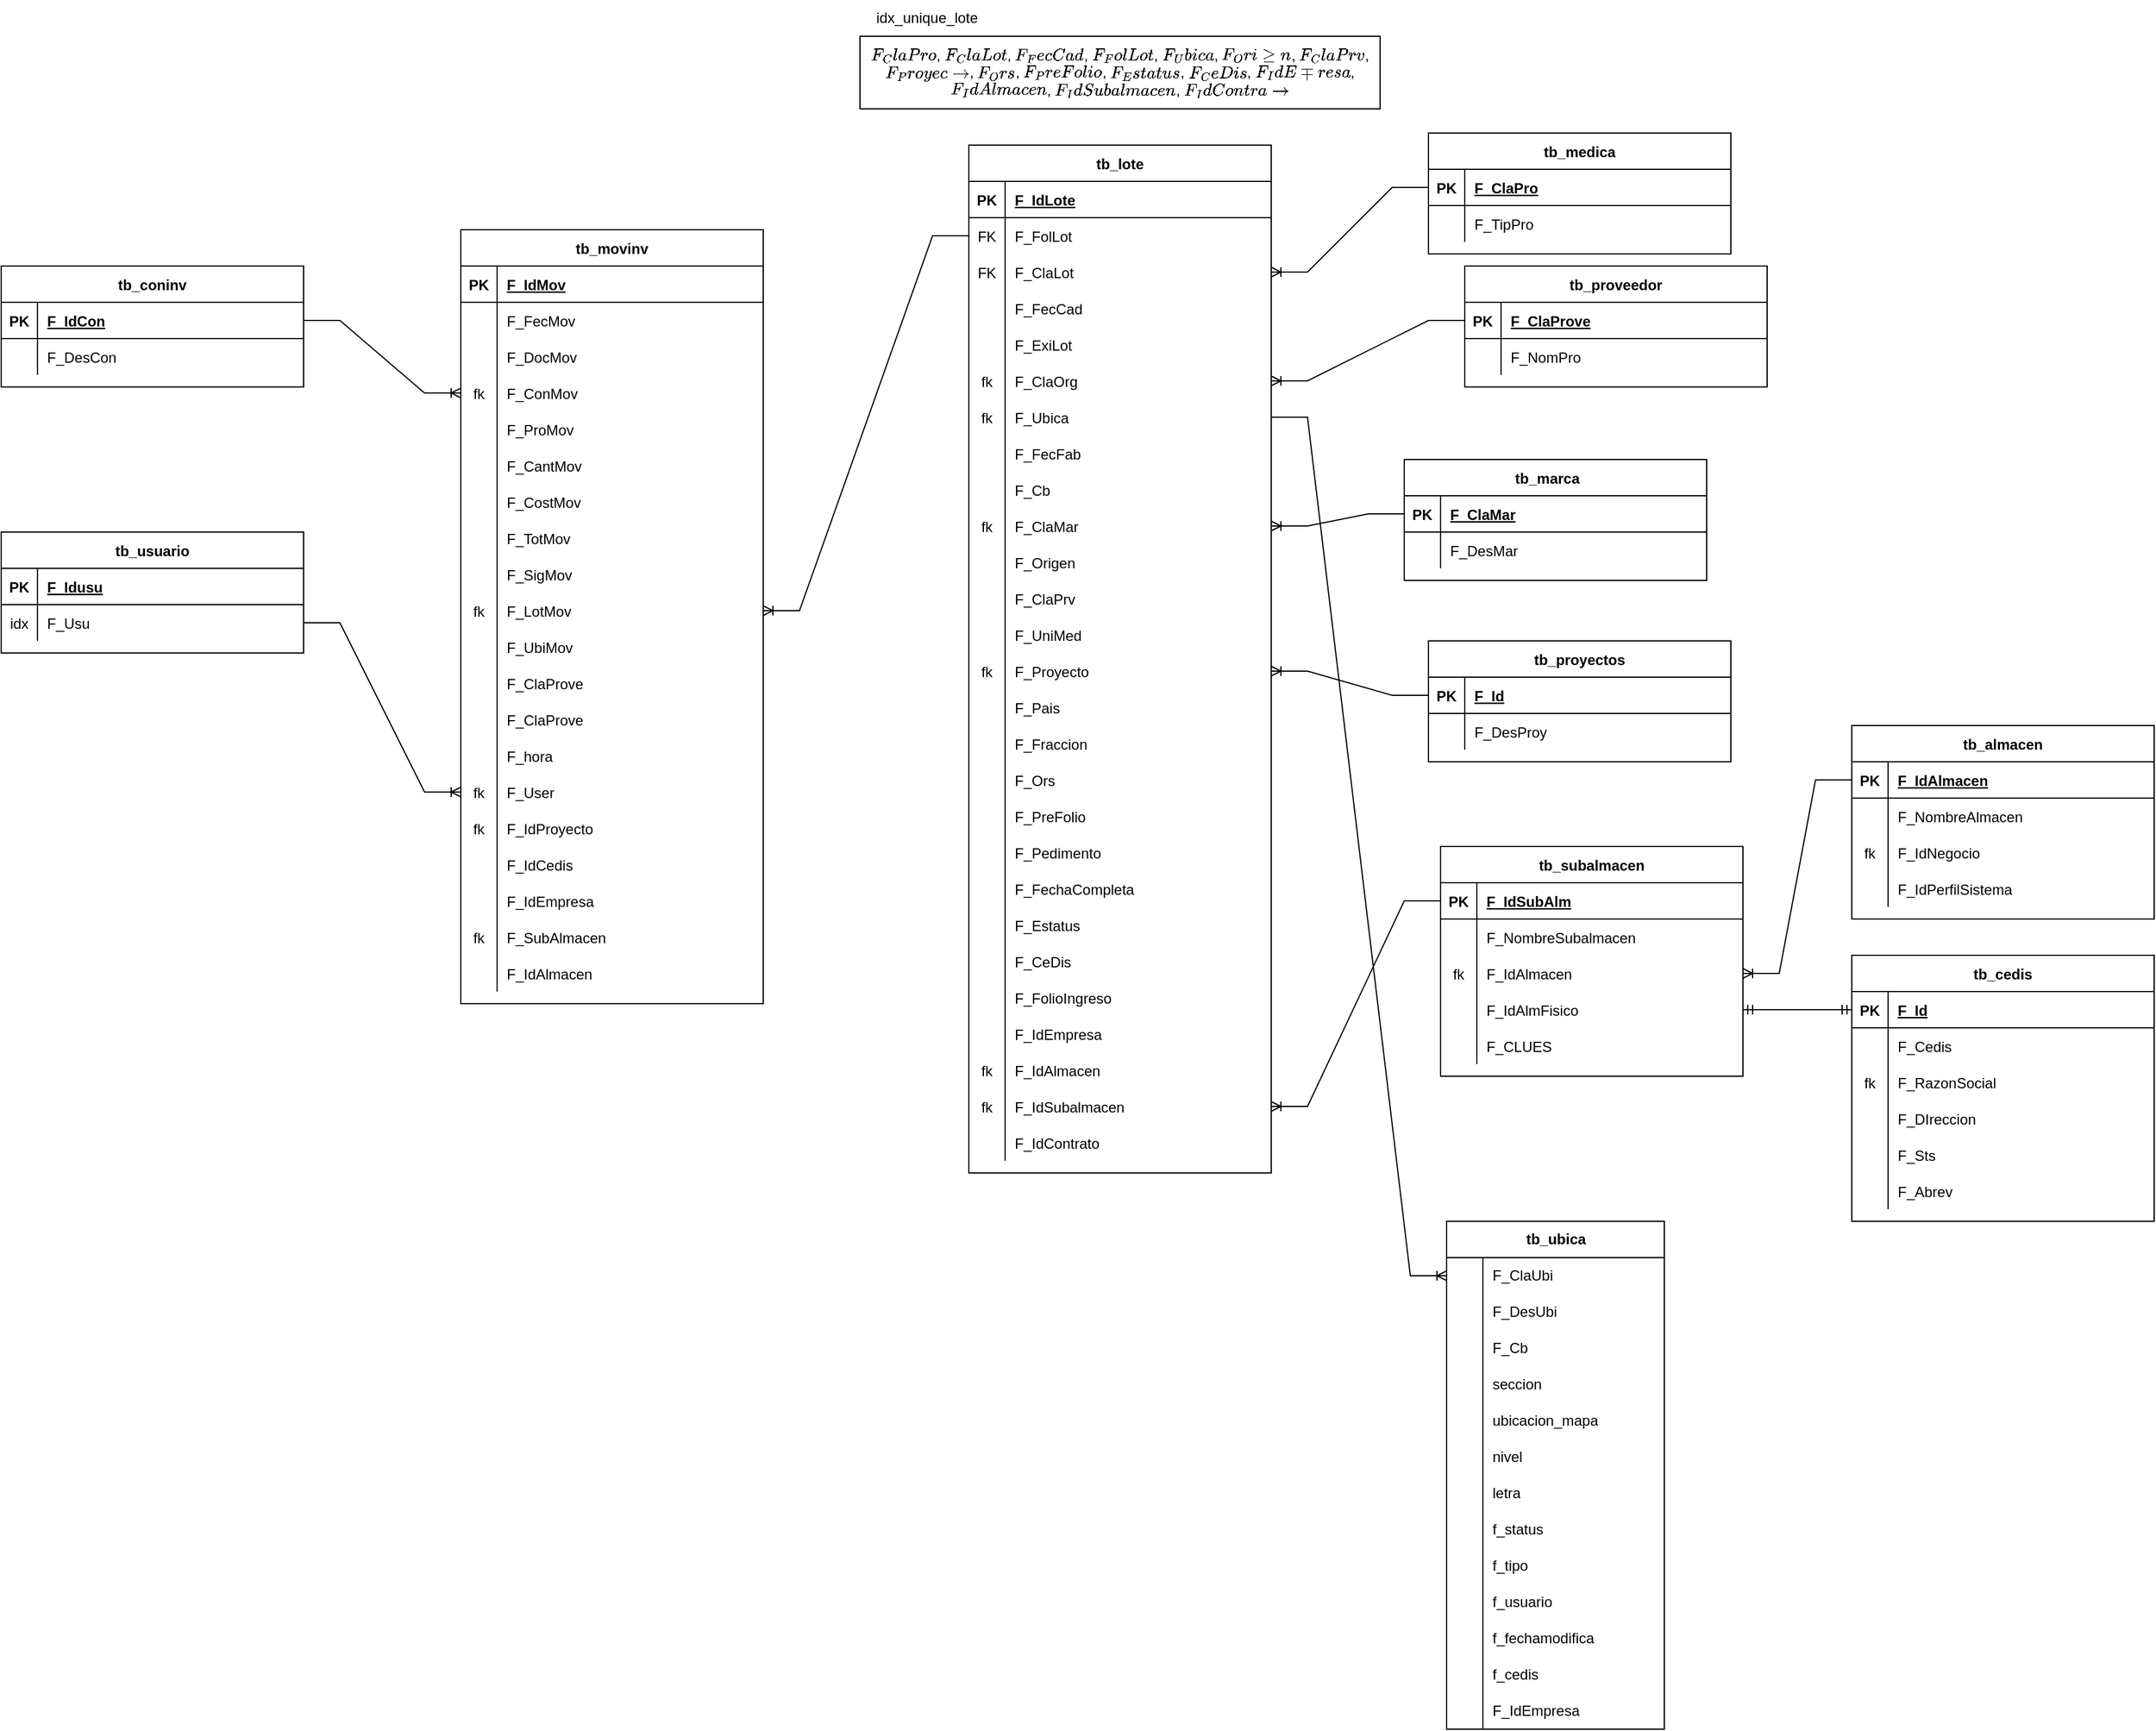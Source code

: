 <mxfile version="28.2.5">
  <diagram id="R2lEEEUBdFMjLlhIrx00" name="Page-1">
    <mxGraphModel dx="1280" dy="1628" grid="1" gridSize="10" guides="1" tooltips="1" connect="1" arrows="1" fold="1" page="1" pageScale="1" pageWidth="850" pageHeight="1100" math="0" shadow="0" extFonts="Permanent Marker^https://fonts.googleapis.com/css?family=Permanent+Marker">
      <root>
        <mxCell id="0" />
        <mxCell id="1" parent="0" />
        <mxCell id="C-vyLk0tnHw3VtMMgP7b-2" value="tb_lote" style="shape=table;startSize=30;container=1;collapsible=1;childLayout=tableLayout;fixedRows=1;rowLines=0;fontStyle=1;align=center;resizeLast=1;" parent="1" vertex="1">
          <mxGeometry x="990" y="-910" width="250" height="850" as="geometry" />
        </mxCell>
        <mxCell id="C-vyLk0tnHw3VtMMgP7b-3" value="" style="shape=partialRectangle;collapsible=0;dropTarget=0;pointerEvents=0;fillColor=none;points=[[0,0.5],[1,0.5]];portConstraint=eastwest;top=0;left=0;right=0;bottom=1;" parent="C-vyLk0tnHw3VtMMgP7b-2" vertex="1">
          <mxGeometry y="30" width="250" height="30" as="geometry" />
        </mxCell>
        <mxCell id="C-vyLk0tnHw3VtMMgP7b-4" value="PK" style="shape=partialRectangle;overflow=hidden;connectable=0;fillColor=none;top=0;left=0;bottom=0;right=0;fontStyle=1;" parent="C-vyLk0tnHw3VtMMgP7b-3" vertex="1">
          <mxGeometry width="30" height="30" as="geometry">
            <mxRectangle width="30" height="30" as="alternateBounds" />
          </mxGeometry>
        </mxCell>
        <mxCell id="C-vyLk0tnHw3VtMMgP7b-5" value="F_IdLote " style="shape=partialRectangle;overflow=hidden;connectable=0;fillColor=none;top=0;left=0;bottom=0;right=0;align=left;spacingLeft=6;fontStyle=5;" parent="C-vyLk0tnHw3VtMMgP7b-3" vertex="1">
          <mxGeometry x="30" width="220" height="30" as="geometry">
            <mxRectangle width="220" height="30" as="alternateBounds" />
          </mxGeometry>
        </mxCell>
        <mxCell id="C-vyLk0tnHw3VtMMgP7b-6" value="" style="shape=partialRectangle;collapsible=0;dropTarget=0;pointerEvents=0;fillColor=none;points=[[0,0.5],[1,0.5]];portConstraint=eastwest;top=0;left=0;right=0;bottom=0;" parent="C-vyLk0tnHw3VtMMgP7b-2" vertex="1">
          <mxGeometry y="60" width="250" height="30" as="geometry" />
        </mxCell>
        <mxCell id="C-vyLk0tnHw3VtMMgP7b-7" value="FK" style="shape=partialRectangle;overflow=hidden;connectable=0;fillColor=none;top=0;left=0;bottom=0;right=0;" parent="C-vyLk0tnHw3VtMMgP7b-6" vertex="1">
          <mxGeometry width="30" height="30" as="geometry">
            <mxRectangle width="30" height="30" as="alternateBounds" />
          </mxGeometry>
        </mxCell>
        <mxCell id="C-vyLk0tnHw3VtMMgP7b-8" value="F_FolLot" style="shape=partialRectangle;overflow=hidden;connectable=0;fillColor=none;top=0;left=0;bottom=0;right=0;align=left;spacingLeft=6;" parent="C-vyLk0tnHw3VtMMgP7b-6" vertex="1">
          <mxGeometry x="30" width="220" height="30" as="geometry">
            <mxRectangle width="220" height="30" as="alternateBounds" />
          </mxGeometry>
        </mxCell>
        <mxCell id="C-vyLk0tnHw3VtMMgP7b-9" value="" style="shape=partialRectangle;collapsible=0;dropTarget=0;pointerEvents=0;fillColor=none;points=[[0,0.5],[1,0.5]];portConstraint=eastwest;top=0;left=0;right=0;bottom=0;" parent="C-vyLk0tnHw3VtMMgP7b-2" vertex="1">
          <mxGeometry y="90" width="250" height="30" as="geometry" />
        </mxCell>
        <mxCell id="C-vyLk0tnHw3VtMMgP7b-10" value="FK" style="shape=partialRectangle;overflow=hidden;connectable=0;fillColor=none;top=0;left=0;bottom=0;right=0;" parent="C-vyLk0tnHw3VtMMgP7b-9" vertex="1">
          <mxGeometry width="30" height="30" as="geometry">
            <mxRectangle width="30" height="30" as="alternateBounds" />
          </mxGeometry>
        </mxCell>
        <mxCell id="C-vyLk0tnHw3VtMMgP7b-11" value="F_ClaLot" style="shape=partialRectangle;overflow=hidden;connectable=0;fillColor=none;top=0;left=0;bottom=0;right=0;align=left;spacingLeft=6;" parent="C-vyLk0tnHw3VtMMgP7b-9" vertex="1">
          <mxGeometry x="30" width="220" height="30" as="geometry">
            <mxRectangle width="220" height="30" as="alternateBounds" />
          </mxGeometry>
        </mxCell>
        <mxCell id="Mk-HMv59uLSTdlvON0sR-57" value="" style="shape=partialRectangle;collapsible=0;dropTarget=0;pointerEvents=0;fillColor=none;points=[[0,0.5],[1,0.5]];portConstraint=eastwest;top=0;left=0;right=0;bottom=0;" parent="C-vyLk0tnHw3VtMMgP7b-2" vertex="1">
          <mxGeometry y="120" width="250" height="30" as="geometry" />
        </mxCell>
        <mxCell id="Mk-HMv59uLSTdlvON0sR-58" value="" style="shape=partialRectangle;overflow=hidden;connectable=0;fillColor=none;top=0;left=0;bottom=0;right=0;" parent="Mk-HMv59uLSTdlvON0sR-57" vertex="1">
          <mxGeometry width="30" height="30" as="geometry">
            <mxRectangle width="30" height="30" as="alternateBounds" />
          </mxGeometry>
        </mxCell>
        <mxCell id="Mk-HMv59uLSTdlvON0sR-59" value="F_FecCad" style="shape=partialRectangle;overflow=hidden;connectable=0;fillColor=none;top=0;left=0;bottom=0;right=0;align=left;spacingLeft=6;" parent="Mk-HMv59uLSTdlvON0sR-57" vertex="1">
          <mxGeometry x="30" width="220" height="30" as="geometry">
            <mxRectangle width="220" height="30" as="alternateBounds" />
          </mxGeometry>
        </mxCell>
        <mxCell id="Mk-HMv59uLSTdlvON0sR-60" value="" style="shape=partialRectangle;collapsible=0;dropTarget=0;pointerEvents=0;fillColor=none;points=[[0,0.5],[1,0.5]];portConstraint=eastwest;top=0;left=0;right=0;bottom=0;" parent="C-vyLk0tnHw3VtMMgP7b-2" vertex="1">
          <mxGeometry y="150" width="250" height="30" as="geometry" />
        </mxCell>
        <mxCell id="Mk-HMv59uLSTdlvON0sR-61" value="" style="shape=partialRectangle;overflow=hidden;connectable=0;fillColor=none;top=0;left=0;bottom=0;right=0;" parent="Mk-HMv59uLSTdlvON0sR-60" vertex="1">
          <mxGeometry width="30" height="30" as="geometry">
            <mxRectangle width="30" height="30" as="alternateBounds" />
          </mxGeometry>
        </mxCell>
        <mxCell id="Mk-HMv59uLSTdlvON0sR-62" value="F_ExiLot" style="shape=partialRectangle;overflow=hidden;connectable=0;fillColor=none;top=0;left=0;bottom=0;right=0;align=left;spacingLeft=6;" parent="Mk-HMv59uLSTdlvON0sR-60" vertex="1">
          <mxGeometry x="30" width="220" height="30" as="geometry">
            <mxRectangle width="220" height="30" as="alternateBounds" />
          </mxGeometry>
        </mxCell>
        <mxCell id="Mk-HMv59uLSTdlvON0sR-63" value="" style="shape=partialRectangle;collapsible=0;dropTarget=0;pointerEvents=0;fillColor=none;points=[[0,0.5],[1,0.5]];portConstraint=eastwest;top=0;left=0;right=0;bottom=0;" parent="C-vyLk0tnHw3VtMMgP7b-2" vertex="1">
          <mxGeometry y="180" width="250" height="30" as="geometry" />
        </mxCell>
        <mxCell id="Mk-HMv59uLSTdlvON0sR-64" value="fk" style="shape=partialRectangle;overflow=hidden;connectable=0;fillColor=none;top=0;left=0;bottom=0;right=0;" parent="Mk-HMv59uLSTdlvON0sR-63" vertex="1">
          <mxGeometry width="30" height="30" as="geometry">
            <mxRectangle width="30" height="30" as="alternateBounds" />
          </mxGeometry>
        </mxCell>
        <mxCell id="Mk-HMv59uLSTdlvON0sR-65" value="F_ClaOrg" style="shape=partialRectangle;overflow=hidden;connectable=0;fillColor=none;top=0;left=0;bottom=0;right=0;align=left;spacingLeft=6;" parent="Mk-HMv59uLSTdlvON0sR-63" vertex="1">
          <mxGeometry x="30" width="220" height="30" as="geometry">
            <mxRectangle width="220" height="30" as="alternateBounds" />
          </mxGeometry>
        </mxCell>
        <mxCell id="Mk-HMv59uLSTdlvON0sR-66" value="" style="shape=partialRectangle;collapsible=0;dropTarget=0;pointerEvents=0;fillColor=none;points=[[0,0.5],[1,0.5]];portConstraint=eastwest;top=0;left=0;right=0;bottom=0;" parent="C-vyLk0tnHw3VtMMgP7b-2" vertex="1">
          <mxGeometry y="210" width="250" height="30" as="geometry" />
        </mxCell>
        <mxCell id="Mk-HMv59uLSTdlvON0sR-67" value="fk" style="shape=partialRectangle;overflow=hidden;connectable=0;fillColor=none;top=0;left=0;bottom=0;right=0;" parent="Mk-HMv59uLSTdlvON0sR-66" vertex="1">
          <mxGeometry width="30" height="30" as="geometry">
            <mxRectangle width="30" height="30" as="alternateBounds" />
          </mxGeometry>
        </mxCell>
        <mxCell id="Mk-HMv59uLSTdlvON0sR-68" value="F_Ubica" style="shape=partialRectangle;overflow=hidden;connectable=0;fillColor=none;top=0;left=0;bottom=0;right=0;align=left;spacingLeft=6;" parent="Mk-HMv59uLSTdlvON0sR-66" vertex="1">
          <mxGeometry x="30" width="220" height="30" as="geometry">
            <mxRectangle width="220" height="30" as="alternateBounds" />
          </mxGeometry>
        </mxCell>
        <mxCell id="Mk-HMv59uLSTdlvON0sR-69" value="" style="shape=partialRectangle;collapsible=0;dropTarget=0;pointerEvents=0;fillColor=none;points=[[0,0.5],[1,0.5]];portConstraint=eastwest;top=0;left=0;right=0;bottom=0;" parent="C-vyLk0tnHw3VtMMgP7b-2" vertex="1">
          <mxGeometry y="240" width="250" height="30" as="geometry" />
        </mxCell>
        <mxCell id="Mk-HMv59uLSTdlvON0sR-70" value="" style="shape=partialRectangle;overflow=hidden;connectable=0;fillColor=none;top=0;left=0;bottom=0;right=0;" parent="Mk-HMv59uLSTdlvON0sR-69" vertex="1">
          <mxGeometry width="30" height="30" as="geometry">
            <mxRectangle width="30" height="30" as="alternateBounds" />
          </mxGeometry>
        </mxCell>
        <mxCell id="Mk-HMv59uLSTdlvON0sR-71" value="F_FecFab" style="shape=partialRectangle;overflow=hidden;connectable=0;fillColor=none;top=0;left=0;bottom=0;right=0;align=left;spacingLeft=6;" parent="Mk-HMv59uLSTdlvON0sR-69" vertex="1">
          <mxGeometry x="30" width="220" height="30" as="geometry">
            <mxRectangle width="220" height="30" as="alternateBounds" />
          </mxGeometry>
        </mxCell>
        <mxCell id="Mk-HMv59uLSTdlvON0sR-72" value="" style="shape=partialRectangle;collapsible=0;dropTarget=0;pointerEvents=0;fillColor=none;points=[[0,0.5],[1,0.5]];portConstraint=eastwest;top=0;left=0;right=0;bottom=0;" parent="C-vyLk0tnHw3VtMMgP7b-2" vertex="1">
          <mxGeometry y="270" width="250" height="30" as="geometry" />
        </mxCell>
        <mxCell id="Mk-HMv59uLSTdlvON0sR-73" value="" style="shape=partialRectangle;overflow=hidden;connectable=0;fillColor=none;top=0;left=0;bottom=0;right=0;" parent="Mk-HMv59uLSTdlvON0sR-72" vertex="1">
          <mxGeometry width="30" height="30" as="geometry">
            <mxRectangle width="30" height="30" as="alternateBounds" />
          </mxGeometry>
        </mxCell>
        <mxCell id="Mk-HMv59uLSTdlvON0sR-74" value="F_Cb" style="shape=partialRectangle;overflow=hidden;connectable=0;fillColor=none;top=0;left=0;bottom=0;right=0;align=left;spacingLeft=6;" parent="Mk-HMv59uLSTdlvON0sR-72" vertex="1">
          <mxGeometry x="30" width="220" height="30" as="geometry">
            <mxRectangle width="220" height="30" as="alternateBounds" />
          </mxGeometry>
        </mxCell>
        <mxCell id="Mk-HMv59uLSTdlvON0sR-75" value="" style="shape=partialRectangle;collapsible=0;dropTarget=0;pointerEvents=0;fillColor=none;points=[[0,0.5],[1,0.5]];portConstraint=eastwest;top=0;left=0;right=0;bottom=0;" parent="C-vyLk0tnHw3VtMMgP7b-2" vertex="1">
          <mxGeometry y="300" width="250" height="30" as="geometry" />
        </mxCell>
        <mxCell id="Mk-HMv59uLSTdlvON0sR-76" value="fk" style="shape=partialRectangle;overflow=hidden;connectable=0;fillColor=none;top=0;left=0;bottom=0;right=0;" parent="Mk-HMv59uLSTdlvON0sR-75" vertex="1">
          <mxGeometry width="30" height="30" as="geometry">
            <mxRectangle width="30" height="30" as="alternateBounds" />
          </mxGeometry>
        </mxCell>
        <mxCell id="Mk-HMv59uLSTdlvON0sR-77" value="F_ClaMar" style="shape=partialRectangle;overflow=hidden;connectable=0;fillColor=none;top=0;left=0;bottom=0;right=0;align=left;spacingLeft=6;" parent="Mk-HMv59uLSTdlvON0sR-75" vertex="1">
          <mxGeometry x="30" width="220" height="30" as="geometry">
            <mxRectangle width="220" height="30" as="alternateBounds" />
          </mxGeometry>
        </mxCell>
        <mxCell id="Mk-HMv59uLSTdlvON0sR-78" value="" style="shape=partialRectangle;collapsible=0;dropTarget=0;pointerEvents=0;fillColor=none;points=[[0,0.5],[1,0.5]];portConstraint=eastwest;top=0;left=0;right=0;bottom=0;" parent="C-vyLk0tnHw3VtMMgP7b-2" vertex="1">
          <mxGeometry y="330" width="250" height="30" as="geometry" />
        </mxCell>
        <mxCell id="Mk-HMv59uLSTdlvON0sR-79" value="" style="shape=partialRectangle;overflow=hidden;connectable=0;fillColor=none;top=0;left=0;bottom=0;right=0;" parent="Mk-HMv59uLSTdlvON0sR-78" vertex="1">
          <mxGeometry width="30" height="30" as="geometry">
            <mxRectangle width="30" height="30" as="alternateBounds" />
          </mxGeometry>
        </mxCell>
        <mxCell id="Mk-HMv59uLSTdlvON0sR-80" value="F_Origen" style="shape=partialRectangle;overflow=hidden;connectable=0;fillColor=none;top=0;left=0;bottom=0;right=0;align=left;spacingLeft=6;" parent="Mk-HMv59uLSTdlvON0sR-78" vertex="1">
          <mxGeometry x="30" width="220" height="30" as="geometry">
            <mxRectangle width="220" height="30" as="alternateBounds" />
          </mxGeometry>
        </mxCell>
        <mxCell id="Mk-HMv59uLSTdlvON0sR-81" value="" style="shape=partialRectangle;collapsible=0;dropTarget=0;pointerEvents=0;fillColor=none;points=[[0,0.5],[1,0.5]];portConstraint=eastwest;top=0;left=0;right=0;bottom=0;" parent="C-vyLk0tnHw3VtMMgP7b-2" vertex="1">
          <mxGeometry y="360" width="250" height="30" as="geometry" />
        </mxCell>
        <mxCell id="Mk-HMv59uLSTdlvON0sR-82" value="" style="shape=partialRectangle;overflow=hidden;connectable=0;fillColor=none;top=0;left=0;bottom=0;right=0;" parent="Mk-HMv59uLSTdlvON0sR-81" vertex="1">
          <mxGeometry width="30" height="30" as="geometry">
            <mxRectangle width="30" height="30" as="alternateBounds" />
          </mxGeometry>
        </mxCell>
        <mxCell id="Mk-HMv59uLSTdlvON0sR-83" value="F_ClaPrv" style="shape=partialRectangle;overflow=hidden;connectable=0;fillColor=none;top=0;left=0;bottom=0;right=0;align=left;spacingLeft=6;" parent="Mk-HMv59uLSTdlvON0sR-81" vertex="1">
          <mxGeometry x="30" width="220" height="30" as="geometry">
            <mxRectangle width="220" height="30" as="alternateBounds" />
          </mxGeometry>
        </mxCell>
        <mxCell id="Mk-HMv59uLSTdlvON0sR-84" value="" style="shape=partialRectangle;collapsible=0;dropTarget=0;pointerEvents=0;fillColor=none;points=[[0,0.5],[1,0.5]];portConstraint=eastwest;top=0;left=0;right=0;bottom=0;" parent="C-vyLk0tnHw3VtMMgP7b-2" vertex="1">
          <mxGeometry y="390" width="250" height="30" as="geometry" />
        </mxCell>
        <mxCell id="Mk-HMv59uLSTdlvON0sR-85" value="" style="shape=partialRectangle;overflow=hidden;connectable=0;fillColor=none;top=0;left=0;bottom=0;right=0;" parent="Mk-HMv59uLSTdlvON0sR-84" vertex="1">
          <mxGeometry width="30" height="30" as="geometry">
            <mxRectangle width="30" height="30" as="alternateBounds" />
          </mxGeometry>
        </mxCell>
        <mxCell id="Mk-HMv59uLSTdlvON0sR-86" value="F_UniMed" style="shape=partialRectangle;overflow=hidden;connectable=0;fillColor=none;top=0;left=0;bottom=0;right=0;align=left;spacingLeft=6;" parent="Mk-HMv59uLSTdlvON0sR-84" vertex="1">
          <mxGeometry x="30" width="220" height="30" as="geometry">
            <mxRectangle width="220" height="30" as="alternateBounds" />
          </mxGeometry>
        </mxCell>
        <mxCell id="Mk-HMv59uLSTdlvON0sR-87" value="" style="shape=partialRectangle;collapsible=0;dropTarget=0;pointerEvents=0;fillColor=none;points=[[0,0.5],[1,0.5]];portConstraint=eastwest;top=0;left=0;right=0;bottom=0;" parent="C-vyLk0tnHw3VtMMgP7b-2" vertex="1">
          <mxGeometry y="420" width="250" height="30" as="geometry" />
        </mxCell>
        <mxCell id="Mk-HMv59uLSTdlvON0sR-88" value="fk" style="shape=partialRectangle;overflow=hidden;connectable=0;fillColor=none;top=0;left=0;bottom=0;right=0;" parent="Mk-HMv59uLSTdlvON0sR-87" vertex="1">
          <mxGeometry width="30" height="30" as="geometry">
            <mxRectangle width="30" height="30" as="alternateBounds" />
          </mxGeometry>
        </mxCell>
        <mxCell id="Mk-HMv59uLSTdlvON0sR-89" value="F_Proyecto" style="shape=partialRectangle;overflow=hidden;connectable=0;fillColor=none;top=0;left=0;bottom=0;right=0;align=left;spacingLeft=6;" parent="Mk-HMv59uLSTdlvON0sR-87" vertex="1">
          <mxGeometry x="30" width="220" height="30" as="geometry">
            <mxRectangle width="220" height="30" as="alternateBounds" />
          </mxGeometry>
        </mxCell>
        <mxCell id="Mk-HMv59uLSTdlvON0sR-90" value="" style="shape=partialRectangle;collapsible=0;dropTarget=0;pointerEvents=0;fillColor=none;points=[[0,0.5],[1,0.5]];portConstraint=eastwest;top=0;left=0;right=0;bottom=0;" parent="C-vyLk0tnHw3VtMMgP7b-2" vertex="1">
          <mxGeometry y="450" width="250" height="30" as="geometry" />
        </mxCell>
        <mxCell id="Mk-HMv59uLSTdlvON0sR-91" value="" style="shape=partialRectangle;overflow=hidden;connectable=0;fillColor=none;top=0;left=0;bottom=0;right=0;" parent="Mk-HMv59uLSTdlvON0sR-90" vertex="1">
          <mxGeometry width="30" height="30" as="geometry">
            <mxRectangle width="30" height="30" as="alternateBounds" />
          </mxGeometry>
        </mxCell>
        <mxCell id="Mk-HMv59uLSTdlvON0sR-92" value="F_Pais" style="shape=partialRectangle;overflow=hidden;connectable=0;fillColor=none;top=0;left=0;bottom=0;right=0;align=left;spacingLeft=6;" parent="Mk-HMv59uLSTdlvON0sR-90" vertex="1">
          <mxGeometry x="30" width="220" height="30" as="geometry">
            <mxRectangle width="220" height="30" as="alternateBounds" />
          </mxGeometry>
        </mxCell>
        <mxCell id="Mk-HMv59uLSTdlvON0sR-93" value="" style="shape=partialRectangle;collapsible=0;dropTarget=0;pointerEvents=0;fillColor=none;points=[[0,0.5],[1,0.5]];portConstraint=eastwest;top=0;left=0;right=0;bottom=0;" parent="C-vyLk0tnHw3VtMMgP7b-2" vertex="1">
          <mxGeometry y="480" width="250" height="30" as="geometry" />
        </mxCell>
        <mxCell id="Mk-HMv59uLSTdlvON0sR-94" value="" style="shape=partialRectangle;overflow=hidden;connectable=0;fillColor=none;top=0;left=0;bottom=0;right=0;" parent="Mk-HMv59uLSTdlvON0sR-93" vertex="1">
          <mxGeometry width="30" height="30" as="geometry">
            <mxRectangle width="30" height="30" as="alternateBounds" />
          </mxGeometry>
        </mxCell>
        <mxCell id="Mk-HMv59uLSTdlvON0sR-95" value="F_Fraccion" style="shape=partialRectangle;overflow=hidden;connectable=0;fillColor=none;top=0;left=0;bottom=0;right=0;align=left;spacingLeft=6;" parent="Mk-HMv59uLSTdlvON0sR-93" vertex="1">
          <mxGeometry x="30" width="220" height="30" as="geometry">
            <mxRectangle width="220" height="30" as="alternateBounds" />
          </mxGeometry>
        </mxCell>
        <mxCell id="Mk-HMv59uLSTdlvON0sR-96" value="" style="shape=partialRectangle;collapsible=0;dropTarget=0;pointerEvents=0;fillColor=none;points=[[0,0.5],[1,0.5]];portConstraint=eastwest;top=0;left=0;right=0;bottom=0;" parent="C-vyLk0tnHw3VtMMgP7b-2" vertex="1">
          <mxGeometry y="510" width="250" height="30" as="geometry" />
        </mxCell>
        <mxCell id="Mk-HMv59uLSTdlvON0sR-97" value="" style="shape=partialRectangle;overflow=hidden;connectable=0;fillColor=none;top=0;left=0;bottom=0;right=0;" parent="Mk-HMv59uLSTdlvON0sR-96" vertex="1">
          <mxGeometry width="30" height="30" as="geometry">
            <mxRectangle width="30" height="30" as="alternateBounds" />
          </mxGeometry>
        </mxCell>
        <mxCell id="Mk-HMv59uLSTdlvON0sR-98" value="F_Ors" style="shape=partialRectangle;overflow=hidden;connectable=0;fillColor=none;top=0;left=0;bottom=0;right=0;align=left;spacingLeft=6;" parent="Mk-HMv59uLSTdlvON0sR-96" vertex="1">
          <mxGeometry x="30" width="220" height="30" as="geometry">
            <mxRectangle width="220" height="30" as="alternateBounds" />
          </mxGeometry>
        </mxCell>
        <mxCell id="Mk-HMv59uLSTdlvON0sR-99" value="" style="shape=partialRectangle;collapsible=0;dropTarget=0;pointerEvents=0;fillColor=none;points=[[0,0.5],[1,0.5]];portConstraint=eastwest;top=0;left=0;right=0;bottom=0;" parent="C-vyLk0tnHw3VtMMgP7b-2" vertex="1">
          <mxGeometry y="540" width="250" height="30" as="geometry" />
        </mxCell>
        <mxCell id="Mk-HMv59uLSTdlvON0sR-100" value="" style="shape=partialRectangle;overflow=hidden;connectable=0;fillColor=none;top=0;left=0;bottom=0;right=0;" parent="Mk-HMv59uLSTdlvON0sR-99" vertex="1">
          <mxGeometry width="30" height="30" as="geometry">
            <mxRectangle width="30" height="30" as="alternateBounds" />
          </mxGeometry>
        </mxCell>
        <mxCell id="Mk-HMv59uLSTdlvON0sR-101" value="F_PreFolio" style="shape=partialRectangle;overflow=hidden;connectable=0;fillColor=none;top=0;left=0;bottom=0;right=0;align=left;spacingLeft=6;" parent="Mk-HMv59uLSTdlvON0sR-99" vertex="1">
          <mxGeometry x="30" width="220" height="30" as="geometry">
            <mxRectangle width="220" height="30" as="alternateBounds" />
          </mxGeometry>
        </mxCell>
        <mxCell id="Mk-HMv59uLSTdlvON0sR-102" value="" style="shape=partialRectangle;collapsible=0;dropTarget=0;pointerEvents=0;fillColor=none;points=[[0,0.5],[1,0.5]];portConstraint=eastwest;top=0;left=0;right=0;bottom=0;" parent="C-vyLk0tnHw3VtMMgP7b-2" vertex="1">
          <mxGeometry y="570" width="250" height="30" as="geometry" />
        </mxCell>
        <mxCell id="Mk-HMv59uLSTdlvON0sR-103" value="" style="shape=partialRectangle;overflow=hidden;connectable=0;fillColor=none;top=0;left=0;bottom=0;right=0;" parent="Mk-HMv59uLSTdlvON0sR-102" vertex="1">
          <mxGeometry width="30" height="30" as="geometry">
            <mxRectangle width="30" height="30" as="alternateBounds" />
          </mxGeometry>
        </mxCell>
        <mxCell id="Mk-HMv59uLSTdlvON0sR-104" value="F_Pedimento" style="shape=partialRectangle;overflow=hidden;connectable=0;fillColor=none;top=0;left=0;bottom=0;right=0;align=left;spacingLeft=6;" parent="Mk-HMv59uLSTdlvON0sR-102" vertex="1">
          <mxGeometry x="30" width="220" height="30" as="geometry">
            <mxRectangle width="220" height="30" as="alternateBounds" />
          </mxGeometry>
        </mxCell>
        <mxCell id="Mk-HMv59uLSTdlvON0sR-105" value="" style="shape=partialRectangle;collapsible=0;dropTarget=0;pointerEvents=0;fillColor=none;points=[[0,0.5],[1,0.5]];portConstraint=eastwest;top=0;left=0;right=0;bottom=0;" parent="C-vyLk0tnHw3VtMMgP7b-2" vertex="1">
          <mxGeometry y="600" width="250" height="30" as="geometry" />
        </mxCell>
        <mxCell id="Mk-HMv59uLSTdlvON0sR-106" value="" style="shape=partialRectangle;overflow=hidden;connectable=0;fillColor=none;top=0;left=0;bottom=0;right=0;" parent="Mk-HMv59uLSTdlvON0sR-105" vertex="1">
          <mxGeometry width="30" height="30" as="geometry">
            <mxRectangle width="30" height="30" as="alternateBounds" />
          </mxGeometry>
        </mxCell>
        <mxCell id="Mk-HMv59uLSTdlvON0sR-107" value="F_FechaCompleta" style="shape=partialRectangle;overflow=hidden;connectable=0;fillColor=none;top=0;left=0;bottom=0;right=0;align=left;spacingLeft=6;" parent="Mk-HMv59uLSTdlvON0sR-105" vertex="1">
          <mxGeometry x="30" width="220" height="30" as="geometry">
            <mxRectangle width="220" height="30" as="alternateBounds" />
          </mxGeometry>
        </mxCell>
        <mxCell id="Mk-HMv59uLSTdlvON0sR-108" value="" style="shape=partialRectangle;collapsible=0;dropTarget=0;pointerEvents=0;fillColor=none;points=[[0,0.5],[1,0.5]];portConstraint=eastwest;top=0;left=0;right=0;bottom=0;" parent="C-vyLk0tnHw3VtMMgP7b-2" vertex="1">
          <mxGeometry y="630" width="250" height="30" as="geometry" />
        </mxCell>
        <mxCell id="Mk-HMv59uLSTdlvON0sR-109" value="" style="shape=partialRectangle;overflow=hidden;connectable=0;fillColor=none;top=0;left=0;bottom=0;right=0;" parent="Mk-HMv59uLSTdlvON0sR-108" vertex="1">
          <mxGeometry width="30" height="30" as="geometry">
            <mxRectangle width="30" height="30" as="alternateBounds" />
          </mxGeometry>
        </mxCell>
        <mxCell id="Mk-HMv59uLSTdlvON0sR-110" value="F_Estatus" style="shape=partialRectangle;overflow=hidden;connectable=0;fillColor=none;top=0;left=0;bottom=0;right=0;align=left;spacingLeft=6;" parent="Mk-HMv59uLSTdlvON0sR-108" vertex="1">
          <mxGeometry x="30" width="220" height="30" as="geometry">
            <mxRectangle width="220" height="30" as="alternateBounds" />
          </mxGeometry>
        </mxCell>
        <mxCell id="Mk-HMv59uLSTdlvON0sR-111" value="" style="shape=partialRectangle;collapsible=0;dropTarget=0;pointerEvents=0;fillColor=none;points=[[0,0.5],[1,0.5]];portConstraint=eastwest;top=0;left=0;right=0;bottom=0;" parent="C-vyLk0tnHw3VtMMgP7b-2" vertex="1">
          <mxGeometry y="660" width="250" height="30" as="geometry" />
        </mxCell>
        <mxCell id="Mk-HMv59uLSTdlvON0sR-112" value="" style="shape=partialRectangle;overflow=hidden;connectable=0;fillColor=none;top=0;left=0;bottom=0;right=0;" parent="Mk-HMv59uLSTdlvON0sR-111" vertex="1">
          <mxGeometry width="30" height="30" as="geometry">
            <mxRectangle width="30" height="30" as="alternateBounds" />
          </mxGeometry>
        </mxCell>
        <mxCell id="Mk-HMv59uLSTdlvON0sR-113" value="F_CeDis" style="shape=partialRectangle;overflow=hidden;connectable=0;fillColor=none;top=0;left=0;bottom=0;right=0;align=left;spacingLeft=6;" parent="Mk-HMv59uLSTdlvON0sR-111" vertex="1">
          <mxGeometry x="30" width="220" height="30" as="geometry">
            <mxRectangle width="220" height="30" as="alternateBounds" />
          </mxGeometry>
        </mxCell>
        <mxCell id="Mk-HMv59uLSTdlvON0sR-114" value="" style="shape=partialRectangle;collapsible=0;dropTarget=0;pointerEvents=0;fillColor=none;points=[[0,0.5],[1,0.5]];portConstraint=eastwest;top=0;left=0;right=0;bottom=0;" parent="C-vyLk0tnHw3VtMMgP7b-2" vertex="1">
          <mxGeometry y="690" width="250" height="30" as="geometry" />
        </mxCell>
        <mxCell id="Mk-HMv59uLSTdlvON0sR-115" value="" style="shape=partialRectangle;overflow=hidden;connectable=0;fillColor=none;top=0;left=0;bottom=0;right=0;" parent="Mk-HMv59uLSTdlvON0sR-114" vertex="1">
          <mxGeometry width="30" height="30" as="geometry">
            <mxRectangle width="30" height="30" as="alternateBounds" />
          </mxGeometry>
        </mxCell>
        <mxCell id="Mk-HMv59uLSTdlvON0sR-116" value="F_FolioIngreso" style="shape=partialRectangle;overflow=hidden;connectable=0;fillColor=none;top=0;left=0;bottom=0;right=0;align=left;spacingLeft=6;" parent="Mk-HMv59uLSTdlvON0sR-114" vertex="1">
          <mxGeometry x="30" width="220" height="30" as="geometry">
            <mxRectangle width="220" height="30" as="alternateBounds" />
          </mxGeometry>
        </mxCell>
        <mxCell id="Mk-HMv59uLSTdlvON0sR-117" value="" style="shape=partialRectangle;collapsible=0;dropTarget=0;pointerEvents=0;fillColor=none;points=[[0,0.5],[1,0.5]];portConstraint=eastwest;top=0;left=0;right=0;bottom=0;" parent="C-vyLk0tnHw3VtMMgP7b-2" vertex="1">
          <mxGeometry y="720" width="250" height="30" as="geometry" />
        </mxCell>
        <mxCell id="Mk-HMv59uLSTdlvON0sR-118" value="" style="shape=partialRectangle;overflow=hidden;connectable=0;fillColor=none;top=0;left=0;bottom=0;right=0;" parent="Mk-HMv59uLSTdlvON0sR-117" vertex="1">
          <mxGeometry width="30" height="30" as="geometry">
            <mxRectangle width="30" height="30" as="alternateBounds" />
          </mxGeometry>
        </mxCell>
        <mxCell id="Mk-HMv59uLSTdlvON0sR-119" value="F_IdEmpresa" style="shape=partialRectangle;overflow=hidden;connectable=0;fillColor=none;top=0;left=0;bottom=0;right=0;align=left;spacingLeft=6;" parent="Mk-HMv59uLSTdlvON0sR-117" vertex="1">
          <mxGeometry x="30" width="220" height="30" as="geometry">
            <mxRectangle width="220" height="30" as="alternateBounds" />
          </mxGeometry>
        </mxCell>
        <mxCell id="Mk-HMv59uLSTdlvON0sR-120" value="" style="shape=partialRectangle;collapsible=0;dropTarget=0;pointerEvents=0;fillColor=none;points=[[0,0.5],[1,0.5]];portConstraint=eastwest;top=0;left=0;right=0;bottom=0;" parent="C-vyLk0tnHw3VtMMgP7b-2" vertex="1">
          <mxGeometry y="750" width="250" height="30" as="geometry" />
        </mxCell>
        <mxCell id="Mk-HMv59uLSTdlvON0sR-121" value="fk" style="shape=partialRectangle;overflow=hidden;connectable=0;fillColor=none;top=0;left=0;bottom=0;right=0;" parent="Mk-HMv59uLSTdlvON0sR-120" vertex="1">
          <mxGeometry width="30" height="30" as="geometry">
            <mxRectangle width="30" height="30" as="alternateBounds" />
          </mxGeometry>
        </mxCell>
        <mxCell id="Mk-HMv59uLSTdlvON0sR-122" value="F_IdAlmacen" style="shape=partialRectangle;overflow=hidden;connectable=0;fillColor=none;top=0;left=0;bottom=0;right=0;align=left;spacingLeft=6;" parent="Mk-HMv59uLSTdlvON0sR-120" vertex="1">
          <mxGeometry x="30" width="220" height="30" as="geometry">
            <mxRectangle width="220" height="30" as="alternateBounds" />
          </mxGeometry>
        </mxCell>
        <mxCell id="Mk-HMv59uLSTdlvON0sR-123" value="" style="shape=partialRectangle;collapsible=0;dropTarget=0;pointerEvents=0;fillColor=none;points=[[0,0.5],[1,0.5]];portConstraint=eastwest;top=0;left=0;right=0;bottom=0;" parent="C-vyLk0tnHw3VtMMgP7b-2" vertex="1">
          <mxGeometry y="780" width="250" height="30" as="geometry" />
        </mxCell>
        <mxCell id="Mk-HMv59uLSTdlvON0sR-124" value="fk" style="shape=partialRectangle;overflow=hidden;connectable=0;fillColor=none;top=0;left=0;bottom=0;right=0;" parent="Mk-HMv59uLSTdlvON0sR-123" vertex="1">
          <mxGeometry width="30" height="30" as="geometry">
            <mxRectangle width="30" height="30" as="alternateBounds" />
          </mxGeometry>
        </mxCell>
        <mxCell id="Mk-HMv59uLSTdlvON0sR-125" value="F_IdSubalmacen" style="shape=partialRectangle;overflow=hidden;connectable=0;fillColor=none;top=0;left=0;bottom=0;right=0;align=left;spacingLeft=6;" parent="Mk-HMv59uLSTdlvON0sR-123" vertex="1">
          <mxGeometry x="30" width="220" height="30" as="geometry">
            <mxRectangle width="220" height="30" as="alternateBounds" />
          </mxGeometry>
        </mxCell>
        <mxCell id="Mk-HMv59uLSTdlvON0sR-126" value="" style="shape=partialRectangle;collapsible=0;dropTarget=0;pointerEvents=0;fillColor=none;points=[[0,0.5],[1,0.5]];portConstraint=eastwest;top=0;left=0;right=0;bottom=0;" parent="C-vyLk0tnHw3VtMMgP7b-2" vertex="1">
          <mxGeometry y="810" width="250" height="30" as="geometry" />
        </mxCell>
        <mxCell id="Mk-HMv59uLSTdlvON0sR-127" value="" style="shape=partialRectangle;overflow=hidden;connectable=0;fillColor=none;top=0;left=0;bottom=0;right=0;" parent="Mk-HMv59uLSTdlvON0sR-126" vertex="1">
          <mxGeometry width="30" height="30" as="geometry">
            <mxRectangle width="30" height="30" as="alternateBounds" />
          </mxGeometry>
        </mxCell>
        <mxCell id="Mk-HMv59uLSTdlvON0sR-128" value="F_IdContrato" style="shape=partialRectangle;overflow=hidden;connectable=0;fillColor=none;top=0;left=0;bottom=0;right=0;align=left;spacingLeft=6;" parent="Mk-HMv59uLSTdlvON0sR-126" vertex="1">
          <mxGeometry x="30" width="220" height="30" as="geometry">
            <mxRectangle width="220" height="30" as="alternateBounds" />
          </mxGeometry>
        </mxCell>
        <mxCell id="C-vyLk0tnHw3VtMMgP7b-13" value="tb_coninv" style="shape=table;startSize=30;container=1;collapsible=1;childLayout=tableLayout;fixedRows=1;rowLines=0;fontStyle=1;align=center;resizeLast=1;" parent="1" vertex="1">
          <mxGeometry x="190" y="-810" width="250" height="100" as="geometry" />
        </mxCell>
        <mxCell id="C-vyLk0tnHw3VtMMgP7b-14" value="" style="shape=partialRectangle;collapsible=0;dropTarget=0;pointerEvents=0;fillColor=none;points=[[0,0.5],[1,0.5]];portConstraint=eastwest;top=0;left=0;right=0;bottom=1;" parent="C-vyLk0tnHw3VtMMgP7b-13" vertex="1">
          <mxGeometry y="30" width="250" height="30" as="geometry" />
        </mxCell>
        <mxCell id="C-vyLk0tnHw3VtMMgP7b-15" value="PK" style="shape=partialRectangle;overflow=hidden;connectable=0;fillColor=none;top=0;left=0;bottom=0;right=0;fontStyle=1;" parent="C-vyLk0tnHw3VtMMgP7b-14" vertex="1">
          <mxGeometry width="30" height="30" as="geometry">
            <mxRectangle width="30" height="30" as="alternateBounds" />
          </mxGeometry>
        </mxCell>
        <mxCell id="C-vyLk0tnHw3VtMMgP7b-16" value="F_IdCon" style="shape=partialRectangle;overflow=hidden;connectable=0;fillColor=none;top=0;left=0;bottom=0;right=0;align=left;spacingLeft=6;fontStyle=5;" parent="C-vyLk0tnHw3VtMMgP7b-14" vertex="1">
          <mxGeometry x="30" width="220" height="30" as="geometry">
            <mxRectangle width="220" height="30" as="alternateBounds" />
          </mxGeometry>
        </mxCell>
        <mxCell id="C-vyLk0tnHw3VtMMgP7b-17" value="" style="shape=partialRectangle;collapsible=0;dropTarget=0;pointerEvents=0;fillColor=none;points=[[0,0.5],[1,0.5]];portConstraint=eastwest;top=0;left=0;right=0;bottom=0;" parent="C-vyLk0tnHw3VtMMgP7b-13" vertex="1">
          <mxGeometry y="60" width="250" height="30" as="geometry" />
        </mxCell>
        <mxCell id="C-vyLk0tnHw3VtMMgP7b-18" value="" style="shape=partialRectangle;overflow=hidden;connectable=0;fillColor=none;top=0;left=0;bottom=0;right=0;" parent="C-vyLk0tnHw3VtMMgP7b-17" vertex="1">
          <mxGeometry width="30" height="30" as="geometry">
            <mxRectangle width="30" height="30" as="alternateBounds" />
          </mxGeometry>
        </mxCell>
        <mxCell id="C-vyLk0tnHw3VtMMgP7b-19" value="F_DesCon" style="shape=partialRectangle;overflow=hidden;connectable=0;fillColor=none;top=0;left=0;bottom=0;right=0;align=left;spacingLeft=6;" parent="C-vyLk0tnHw3VtMMgP7b-17" vertex="1">
          <mxGeometry x="30" width="220" height="30" as="geometry">
            <mxRectangle width="220" height="30" as="alternateBounds" />
          </mxGeometry>
        </mxCell>
        <mxCell id="C-vyLk0tnHw3VtMMgP7b-23" value="tb_movinv" style="shape=table;startSize=30;container=1;collapsible=1;childLayout=tableLayout;fixedRows=1;rowLines=0;fontStyle=1;align=center;resizeLast=1;" parent="1" vertex="1">
          <mxGeometry x="570" y="-840" width="250" height="640" as="geometry" />
        </mxCell>
        <mxCell id="C-vyLk0tnHw3VtMMgP7b-24" value="" style="shape=partialRectangle;collapsible=0;dropTarget=0;pointerEvents=0;fillColor=none;points=[[0,0.5],[1,0.5]];portConstraint=eastwest;top=0;left=0;right=0;bottom=1;" parent="C-vyLk0tnHw3VtMMgP7b-23" vertex="1">
          <mxGeometry y="30" width="250" height="30" as="geometry" />
        </mxCell>
        <mxCell id="C-vyLk0tnHw3VtMMgP7b-25" value="PK" style="shape=partialRectangle;overflow=hidden;connectable=0;fillColor=none;top=0;left=0;bottom=0;right=0;fontStyle=1;" parent="C-vyLk0tnHw3VtMMgP7b-24" vertex="1">
          <mxGeometry width="30" height="30" as="geometry">
            <mxRectangle width="30" height="30" as="alternateBounds" />
          </mxGeometry>
        </mxCell>
        <mxCell id="C-vyLk0tnHw3VtMMgP7b-26" value="F_IdMov" style="shape=partialRectangle;overflow=hidden;connectable=0;fillColor=none;top=0;left=0;bottom=0;right=0;align=left;spacingLeft=6;fontStyle=5;" parent="C-vyLk0tnHw3VtMMgP7b-24" vertex="1">
          <mxGeometry x="30" width="220" height="30" as="geometry">
            <mxRectangle width="220" height="30" as="alternateBounds" />
          </mxGeometry>
        </mxCell>
        <mxCell id="C-vyLk0tnHw3VtMMgP7b-27" value="" style="shape=partialRectangle;collapsible=0;dropTarget=0;pointerEvents=0;fillColor=none;points=[[0,0.5],[1,0.5]];portConstraint=eastwest;top=0;left=0;right=0;bottom=0;" parent="C-vyLk0tnHw3VtMMgP7b-23" vertex="1">
          <mxGeometry y="60" width="250" height="30" as="geometry" />
        </mxCell>
        <mxCell id="C-vyLk0tnHw3VtMMgP7b-28" value="" style="shape=partialRectangle;overflow=hidden;connectable=0;fillColor=none;top=0;left=0;bottom=0;right=0;" parent="C-vyLk0tnHw3VtMMgP7b-27" vertex="1">
          <mxGeometry width="30" height="30" as="geometry">
            <mxRectangle width="30" height="30" as="alternateBounds" />
          </mxGeometry>
        </mxCell>
        <mxCell id="C-vyLk0tnHw3VtMMgP7b-29" value="F_FecMov" style="shape=partialRectangle;overflow=hidden;connectable=0;fillColor=none;top=0;left=0;bottom=0;right=0;align=left;spacingLeft=6;" parent="C-vyLk0tnHw3VtMMgP7b-27" vertex="1">
          <mxGeometry x="30" width="220" height="30" as="geometry">
            <mxRectangle width="220" height="30" as="alternateBounds" />
          </mxGeometry>
        </mxCell>
        <mxCell id="Mk-HMv59uLSTdlvON0sR-2" value="" style="shape=partialRectangle;collapsible=0;dropTarget=0;pointerEvents=0;fillColor=none;points=[[0,0.5],[1,0.5]];portConstraint=eastwest;top=0;left=0;right=0;bottom=0;" parent="C-vyLk0tnHw3VtMMgP7b-23" vertex="1">
          <mxGeometry y="90" width="250" height="30" as="geometry" />
        </mxCell>
        <mxCell id="Mk-HMv59uLSTdlvON0sR-3" value="" style="shape=partialRectangle;overflow=hidden;connectable=0;fillColor=none;top=0;left=0;bottom=0;right=0;" parent="Mk-HMv59uLSTdlvON0sR-2" vertex="1">
          <mxGeometry width="30" height="30" as="geometry">
            <mxRectangle width="30" height="30" as="alternateBounds" />
          </mxGeometry>
        </mxCell>
        <mxCell id="Mk-HMv59uLSTdlvON0sR-4" value="F_DocMov" style="shape=partialRectangle;overflow=hidden;connectable=0;fillColor=none;top=0;left=0;bottom=0;right=0;align=left;spacingLeft=6;" parent="Mk-HMv59uLSTdlvON0sR-2" vertex="1">
          <mxGeometry x="30" width="220" height="30" as="geometry">
            <mxRectangle width="220" height="30" as="alternateBounds" />
          </mxGeometry>
        </mxCell>
        <mxCell id="Mk-HMv59uLSTdlvON0sR-5" value="" style="shape=partialRectangle;collapsible=0;dropTarget=0;pointerEvents=0;fillColor=none;points=[[0,0.5],[1,0.5]];portConstraint=eastwest;top=0;left=0;right=0;bottom=0;" parent="C-vyLk0tnHw3VtMMgP7b-23" vertex="1">
          <mxGeometry y="120" width="250" height="30" as="geometry" />
        </mxCell>
        <mxCell id="Mk-HMv59uLSTdlvON0sR-6" value="fk" style="shape=partialRectangle;overflow=hidden;connectable=0;fillColor=none;top=0;left=0;bottom=0;right=0;" parent="Mk-HMv59uLSTdlvON0sR-5" vertex="1">
          <mxGeometry width="30" height="30" as="geometry">
            <mxRectangle width="30" height="30" as="alternateBounds" />
          </mxGeometry>
        </mxCell>
        <mxCell id="Mk-HMv59uLSTdlvON0sR-7" value="F_ConMov" style="shape=partialRectangle;overflow=hidden;connectable=0;fillColor=none;top=0;left=0;bottom=0;right=0;align=left;spacingLeft=6;" parent="Mk-HMv59uLSTdlvON0sR-5" vertex="1">
          <mxGeometry x="30" width="220" height="30" as="geometry">
            <mxRectangle width="220" height="30" as="alternateBounds" />
          </mxGeometry>
        </mxCell>
        <mxCell id="Mk-HMv59uLSTdlvON0sR-8" value="" style="shape=partialRectangle;collapsible=0;dropTarget=0;pointerEvents=0;fillColor=none;points=[[0,0.5],[1,0.5]];portConstraint=eastwest;top=0;left=0;right=0;bottom=0;" parent="C-vyLk0tnHw3VtMMgP7b-23" vertex="1">
          <mxGeometry y="150" width="250" height="30" as="geometry" />
        </mxCell>
        <mxCell id="Mk-HMv59uLSTdlvON0sR-9" value="" style="shape=partialRectangle;overflow=hidden;connectable=0;fillColor=none;top=0;left=0;bottom=0;right=0;" parent="Mk-HMv59uLSTdlvON0sR-8" vertex="1">
          <mxGeometry width="30" height="30" as="geometry">
            <mxRectangle width="30" height="30" as="alternateBounds" />
          </mxGeometry>
        </mxCell>
        <mxCell id="Mk-HMv59uLSTdlvON0sR-10" value="F_ProMov" style="shape=partialRectangle;overflow=hidden;connectable=0;fillColor=none;top=0;left=0;bottom=0;right=0;align=left;spacingLeft=6;" parent="Mk-HMv59uLSTdlvON0sR-8" vertex="1">
          <mxGeometry x="30" width="220" height="30" as="geometry">
            <mxRectangle width="220" height="30" as="alternateBounds" />
          </mxGeometry>
        </mxCell>
        <mxCell id="Mk-HMv59uLSTdlvON0sR-11" value="" style="shape=partialRectangle;collapsible=0;dropTarget=0;pointerEvents=0;fillColor=none;points=[[0,0.5],[1,0.5]];portConstraint=eastwest;top=0;left=0;right=0;bottom=0;" parent="C-vyLk0tnHw3VtMMgP7b-23" vertex="1">
          <mxGeometry y="180" width="250" height="30" as="geometry" />
        </mxCell>
        <mxCell id="Mk-HMv59uLSTdlvON0sR-12" value="" style="shape=partialRectangle;overflow=hidden;connectable=0;fillColor=none;top=0;left=0;bottom=0;right=0;" parent="Mk-HMv59uLSTdlvON0sR-11" vertex="1">
          <mxGeometry width="30" height="30" as="geometry">
            <mxRectangle width="30" height="30" as="alternateBounds" />
          </mxGeometry>
        </mxCell>
        <mxCell id="Mk-HMv59uLSTdlvON0sR-13" value="F_CantMov" style="shape=partialRectangle;overflow=hidden;connectable=0;fillColor=none;top=0;left=0;bottom=0;right=0;align=left;spacingLeft=6;" parent="Mk-HMv59uLSTdlvON0sR-11" vertex="1">
          <mxGeometry x="30" width="220" height="30" as="geometry">
            <mxRectangle width="220" height="30" as="alternateBounds" />
          </mxGeometry>
        </mxCell>
        <mxCell id="Mk-HMv59uLSTdlvON0sR-14" value="" style="shape=partialRectangle;collapsible=0;dropTarget=0;pointerEvents=0;fillColor=none;points=[[0,0.5],[1,0.5]];portConstraint=eastwest;top=0;left=0;right=0;bottom=0;" parent="C-vyLk0tnHw3VtMMgP7b-23" vertex="1">
          <mxGeometry y="210" width="250" height="30" as="geometry" />
        </mxCell>
        <mxCell id="Mk-HMv59uLSTdlvON0sR-15" value="" style="shape=partialRectangle;overflow=hidden;connectable=0;fillColor=none;top=0;left=0;bottom=0;right=0;" parent="Mk-HMv59uLSTdlvON0sR-14" vertex="1">
          <mxGeometry width="30" height="30" as="geometry">
            <mxRectangle width="30" height="30" as="alternateBounds" />
          </mxGeometry>
        </mxCell>
        <mxCell id="Mk-HMv59uLSTdlvON0sR-16" value="F_CostMov" style="shape=partialRectangle;overflow=hidden;connectable=0;fillColor=none;top=0;left=0;bottom=0;right=0;align=left;spacingLeft=6;" parent="Mk-HMv59uLSTdlvON0sR-14" vertex="1">
          <mxGeometry x="30" width="220" height="30" as="geometry">
            <mxRectangle width="220" height="30" as="alternateBounds" />
          </mxGeometry>
        </mxCell>
        <mxCell id="Mk-HMv59uLSTdlvON0sR-17" value="" style="shape=partialRectangle;collapsible=0;dropTarget=0;pointerEvents=0;fillColor=none;points=[[0,0.5],[1,0.5]];portConstraint=eastwest;top=0;left=0;right=0;bottom=0;" parent="C-vyLk0tnHw3VtMMgP7b-23" vertex="1">
          <mxGeometry y="240" width="250" height="30" as="geometry" />
        </mxCell>
        <mxCell id="Mk-HMv59uLSTdlvON0sR-18" value="" style="shape=partialRectangle;overflow=hidden;connectable=0;fillColor=none;top=0;left=0;bottom=0;right=0;" parent="Mk-HMv59uLSTdlvON0sR-17" vertex="1">
          <mxGeometry width="30" height="30" as="geometry">
            <mxRectangle width="30" height="30" as="alternateBounds" />
          </mxGeometry>
        </mxCell>
        <mxCell id="Mk-HMv59uLSTdlvON0sR-19" value="F_TotMov" style="shape=partialRectangle;overflow=hidden;connectable=0;fillColor=none;top=0;left=0;bottom=0;right=0;align=left;spacingLeft=6;" parent="Mk-HMv59uLSTdlvON0sR-17" vertex="1">
          <mxGeometry x="30" width="220" height="30" as="geometry">
            <mxRectangle width="220" height="30" as="alternateBounds" />
          </mxGeometry>
        </mxCell>
        <mxCell id="Mk-HMv59uLSTdlvON0sR-20" value="" style="shape=partialRectangle;collapsible=0;dropTarget=0;pointerEvents=0;fillColor=none;points=[[0,0.5],[1,0.5]];portConstraint=eastwest;top=0;left=0;right=0;bottom=0;" parent="C-vyLk0tnHw3VtMMgP7b-23" vertex="1">
          <mxGeometry y="270" width="250" height="30" as="geometry" />
        </mxCell>
        <mxCell id="Mk-HMv59uLSTdlvON0sR-21" value="" style="shape=partialRectangle;overflow=hidden;connectable=0;fillColor=none;top=0;left=0;bottom=0;right=0;" parent="Mk-HMv59uLSTdlvON0sR-20" vertex="1">
          <mxGeometry width="30" height="30" as="geometry">
            <mxRectangle width="30" height="30" as="alternateBounds" />
          </mxGeometry>
        </mxCell>
        <mxCell id="Mk-HMv59uLSTdlvON0sR-22" value="F_SigMov" style="shape=partialRectangle;overflow=hidden;connectable=0;fillColor=none;top=0;left=0;bottom=0;right=0;align=left;spacingLeft=6;" parent="Mk-HMv59uLSTdlvON0sR-20" vertex="1">
          <mxGeometry x="30" width="220" height="30" as="geometry">
            <mxRectangle width="220" height="30" as="alternateBounds" />
          </mxGeometry>
        </mxCell>
        <mxCell id="Mk-HMv59uLSTdlvON0sR-23" value="" style="shape=partialRectangle;collapsible=0;dropTarget=0;pointerEvents=0;fillColor=none;points=[[0,0.5],[1,0.5]];portConstraint=eastwest;top=0;left=0;right=0;bottom=0;" parent="C-vyLk0tnHw3VtMMgP7b-23" vertex="1">
          <mxGeometry y="300" width="250" height="30" as="geometry" />
        </mxCell>
        <mxCell id="Mk-HMv59uLSTdlvON0sR-24" value="fk" style="shape=partialRectangle;overflow=hidden;connectable=0;fillColor=none;top=0;left=0;bottom=0;right=0;" parent="Mk-HMv59uLSTdlvON0sR-23" vertex="1">
          <mxGeometry width="30" height="30" as="geometry">
            <mxRectangle width="30" height="30" as="alternateBounds" />
          </mxGeometry>
        </mxCell>
        <mxCell id="Mk-HMv59uLSTdlvON0sR-25" value="F_LotMov" style="shape=partialRectangle;overflow=hidden;connectable=0;fillColor=none;top=0;left=0;bottom=0;right=0;align=left;spacingLeft=6;" parent="Mk-HMv59uLSTdlvON0sR-23" vertex="1">
          <mxGeometry x="30" width="220" height="30" as="geometry">
            <mxRectangle width="220" height="30" as="alternateBounds" />
          </mxGeometry>
        </mxCell>
        <mxCell id="Mk-HMv59uLSTdlvON0sR-26" value="" style="shape=partialRectangle;collapsible=0;dropTarget=0;pointerEvents=0;fillColor=none;points=[[0,0.5],[1,0.5]];portConstraint=eastwest;top=0;left=0;right=0;bottom=0;" parent="C-vyLk0tnHw3VtMMgP7b-23" vertex="1">
          <mxGeometry y="330" width="250" height="30" as="geometry" />
        </mxCell>
        <mxCell id="Mk-HMv59uLSTdlvON0sR-27" value="" style="shape=partialRectangle;overflow=hidden;connectable=0;fillColor=none;top=0;left=0;bottom=0;right=0;" parent="Mk-HMv59uLSTdlvON0sR-26" vertex="1">
          <mxGeometry width="30" height="30" as="geometry">
            <mxRectangle width="30" height="30" as="alternateBounds" />
          </mxGeometry>
        </mxCell>
        <mxCell id="Mk-HMv59uLSTdlvON0sR-28" value="F_UbiMov" style="shape=partialRectangle;overflow=hidden;connectable=0;fillColor=none;top=0;left=0;bottom=0;right=0;align=left;spacingLeft=6;" parent="Mk-HMv59uLSTdlvON0sR-26" vertex="1">
          <mxGeometry x="30" width="220" height="30" as="geometry">
            <mxRectangle width="220" height="30" as="alternateBounds" />
          </mxGeometry>
        </mxCell>
        <mxCell id="Mk-HMv59uLSTdlvON0sR-29" value="" style="shape=partialRectangle;collapsible=0;dropTarget=0;pointerEvents=0;fillColor=none;points=[[0,0.5],[1,0.5]];portConstraint=eastwest;top=0;left=0;right=0;bottom=0;" parent="C-vyLk0tnHw3VtMMgP7b-23" vertex="1">
          <mxGeometry y="360" width="250" height="30" as="geometry" />
        </mxCell>
        <mxCell id="Mk-HMv59uLSTdlvON0sR-30" value="" style="shape=partialRectangle;overflow=hidden;connectable=0;fillColor=none;top=0;left=0;bottom=0;right=0;" parent="Mk-HMv59uLSTdlvON0sR-29" vertex="1">
          <mxGeometry width="30" height="30" as="geometry">
            <mxRectangle width="30" height="30" as="alternateBounds" />
          </mxGeometry>
        </mxCell>
        <mxCell id="Mk-HMv59uLSTdlvON0sR-31" value="F_ClaProve" style="shape=partialRectangle;overflow=hidden;connectable=0;fillColor=none;top=0;left=0;bottom=0;right=0;align=left;spacingLeft=6;" parent="Mk-HMv59uLSTdlvON0sR-29" vertex="1">
          <mxGeometry x="30" width="220" height="30" as="geometry">
            <mxRectangle width="220" height="30" as="alternateBounds" />
          </mxGeometry>
        </mxCell>
        <mxCell id="Mk-HMv59uLSTdlvON0sR-32" value="" style="shape=partialRectangle;collapsible=0;dropTarget=0;pointerEvents=0;fillColor=none;points=[[0,0.5],[1,0.5]];portConstraint=eastwest;top=0;left=0;right=0;bottom=0;" parent="C-vyLk0tnHw3VtMMgP7b-23" vertex="1">
          <mxGeometry y="390" width="250" height="30" as="geometry" />
        </mxCell>
        <mxCell id="Mk-HMv59uLSTdlvON0sR-33" value="" style="shape=partialRectangle;overflow=hidden;connectable=0;fillColor=none;top=0;left=0;bottom=0;right=0;" parent="Mk-HMv59uLSTdlvON0sR-32" vertex="1">
          <mxGeometry width="30" height="30" as="geometry">
            <mxRectangle width="30" height="30" as="alternateBounds" />
          </mxGeometry>
        </mxCell>
        <mxCell id="Mk-HMv59uLSTdlvON0sR-34" value="F_ClaProve" style="shape=partialRectangle;overflow=hidden;connectable=0;fillColor=none;top=0;left=0;bottom=0;right=0;align=left;spacingLeft=6;" parent="Mk-HMv59uLSTdlvON0sR-32" vertex="1">
          <mxGeometry x="30" width="220" height="30" as="geometry">
            <mxRectangle width="220" height="30" as="alternateBounds" />
          </mxGeometry>
        </mxCell>
        <mxCell id="Mk-HMv59uLSTdlvON0sR-35" value="" style="shape=partialRectangle;collapsible=0;dropTarget=0;pointerEvents=0;fillColor=none;points=[[0,0.5],[1,0.5]];portConstraint=eastwest;top=0;left=0;right=0;bottom=0;" parent="C-vyLk0tnHw3VtMMgP7b-23" vertex="1">
          <mxGeometry y="420" width="250" height="30" as="geometry" />
        </mxCell>
        <mxCell id="Mk-HMv59uLSTdlvON0sR-36" value="" style="shape=partialRectangle;overflow=hidden;connectable=0;fillColor=none;top=0;left=0;bottom=0;right=0;" parent="Mk-HMv59uLSTdlvON0sR-35" vertex="1">
          <mxGeometry width="30" height="30" as="geometry">
            <mxRectangle width="30" height="30" as="alternateBounds" />
          </mxGeometry>
        </mxCell>
        <mxCell id="Mk-HMv59uLSTdlvON0sR-37" value="F_hora" style="shape=partialRectangle;overflow=hidden;connectable=0;fillColor=none;top=0;left=0;bottom=0;right=0;align=left;spacingLeft=6;" parent="Mk-HMv59uLSTdlvON0sR-35" vertex="1">
          <mxGeometry x="30" width="220" height="30" as="geometry">
            <mxRectangle width="220" height="30" as="alternateBounds" />
          </mxGeometry>
        </mxCell>
        <mxCell id="Mk-HMv59uLSTdlvON0sR-38" value="" style="shape=partialRectangle;collapsible=0;dropTarget=0;pointerEvents=0;fillColor=none;points=[[0,0.5],[1,0.5]];portConstraint=eastwest;top=0;left=0;right=0;bottom=0;" parent="C-vyLk0tnHw3VtMMgP7b-23" vertex="1">
          <mxGeometry y="450" width="250" height="30" as="geometry" />
        </mxCell>
        <mxCell id="Mk-HMv59uLSTdlvON0sR-39" value="fk" style="shape=partialRectangle;overflow=hidden;connectable=0;fillColor=none;top=0;left=0;bottom=0;right=0;" parent="Mk-HMv59uLSTdlvON0sR-38" vertex="1">
          <mxGeometry width="30" height="30" as="geometry">
            <mxRectangle width="30" height="30" as="alternateBounds" />
          </mxGeometry>
        </mxCell>
        <mxCell id="Mk-HMv59uLSTdlvON0sR-40" value="F_User" style="shape=partialRectangle;overflow=hidden;connectable=0;fillColor=none;top=0;left=0;bottom=0;right=0;align=left;spacingLeft=6;" parent="Mk-HMv59uLSTdlvON0sR-38" vertex="1">
          <mxGeometry x="30" width="220" height="30" as="geometry">
            <mxRectangle width="220" height="30" as="alternateBounds" />
          </mxGeometry>
        </mxCell>
        <mxCell id="Mk-HMv59uLSTdlvON0sR-41" value="" style="shape=partialRectangle;collapsible=0;dropTarget=0;pointerEvents=0;fillColor=none;points=[[0,0.5],[1,0.5]];portConstraint=eastwest;top=0;left=0;right=0;bottom=0;" parent="C-vyLk0tnHw3VtMMgP7b-23" vertex="1">
          <mxGeometry y="480" width="250" height="30" as="geometry" />
        </mxCell>
        <mxCell id="Mk-HMv59uLSTdlvON0sR-42" value="fk" style="shape=partialRectangle;overflow=hidden;connectable=0;fillColor=none;top=0;left=0;bottom=0;right=0;" parent="Mk-HMv59uLSTdlvON0sR-41" vertex="1">
          <mxGeometry width="30" height="30" as="geometry">
            <mxRectangle width="30" height="30" as="alternateBounds" />
          </mxGeometry>
        </mxCell>
        <mxCell id="Mk-HMv59uLSTdlvON0sR-43" value="F_IdProyecto" style="shape=partialRectangle;overflow=hidden;connectable=0;fillColor=none;top=0;left=0;bottom=0;right=0;align=left;spacingLeft=6;" parent="Mk-HMv59uLSTdlvON0sR-41" vertex="1">
          <mxGeometry x="30" width="220" height="30" as="geometry">
            <mxRectangle width="220" height="30" as="alternateBounds" />
          </mxGeometry>
        </mxCell>
        <mxCell id="Mk-HMv59uLSTdlvON0sR-44" value="" style="shape=partialRectangle;collapsible=0;dropTarget=0;pointerEvents=0;fillColor=none;points=[[0,0.5],[1,0.5]];portConstraint=eastwest;top=0;left=0;right=0;bottom=0;" parent="C-vyLk0tnHw3VtMMgP7b-23" vertex="1">
          <mxGeometry y="510" width="250" height="30" as="geometry" />
        </mxCell>
        <mxCell id="Mk-HMv59uLSTdlvON0sR-45" value="" style="shape=partialRectangle;overflow=hidden;connectable=0;fillColor=none;top=0;left=0;bottom=0;right=0;" parent="Mk-HMv59uLSTdlvON0sR-44" vertex="1">
          <mxGeometry width="30" height="30" as="geometry">
            <mxRectangle width="30" height="30" as="alternateBounds" />
          </mxGeometry>
        </mxCell>
        <mxCell id="Mk-HMv59uLSTdlvON0sR-46" value="F_IdCedis" style="shape=partialRectangle;overflow=hidden;connectable=0;fillColor=none;top=0;left=0;bottom=0;right=0;align=left;spacingLeft=6;" parent="Mk-HMv59uLSTdlvON0sR-44" vertex="1">
          <mxGeometry x="30" width="220" height="30" as="geometry">
            <mxRectangle width="220" height="30" as="alternateBounds" />
          </mxGeometry>
        </mxCell>
        <mxCell id="Mk-HMv59uLSTdlvON0sR-47" value="" style="shape=partialRectangle;collapsible=0;dropTarget=0;pointerEvents=0;fillColor=none;points=[[0,0.5],[1,0.5]];portConstraint=eastwest;top=0;left=0;right=0;bottom=0;" parent="C-vyLk0tnHw3VtMMgP7b-23" vertex="1">
          <mxGeometry y="540" width="250" height="30" as="geometry" />
        </mxCell>
        <mxCell id="Mk-HMv59uLSTdlvON0sR-48" value="" style="shape=partialRectangle;overflow=hidden;connectable=0;fillColor=none;top=0;left=0;bottom=0;right=0;" parent="Mk-HMv59uLSTdlvON0sR-47" vertex="1">
          <mxGeometry width="30" height="30" as="geometry">
            <mxRectangle width="30" height="30" as="alternateBounds" />
          </mxGeometry>
        </mxCell>
        <mxCell id="Mk-HMv59uLSTdlvON0sR-49" value="F_IdEmpresa" style="shape=partialRectangle;overflow=hidden;connectable=0;fillColor=none;top=0;left=0;bottom=0;right=0;align=left;spacingLeft=6;" parent="Mk-HMv59uLSTdlvON0sR-47" vertex="1">
          <mxGeometry x="30" width="220" height="30" as="geometry">
            <mxRectangle width="220" height="30" as="alternateBounds" />
          </mxGeometry>
        </mxCell>
        <mxCell id="Mk-HMv59uLSTdlvON0sR-50" value="" style="shape=partialRectangle;collapsible=0;dropTarget=0;pointerEvents=0;fillColor=light-dark(transparent,#F19C99);points=[[0,0.5],[1,0.5]];portConstraint=eastwest;top=0;left=0;right=0;bottom=0;" parent="C-vyLk0tnHw3VtMMgP7b-23" vertex="1">
          <mxGeometry y="570" width="250" height="30" as="geometry" />
        </mxCell>
        <mxCell id="Mk-HMv59uLSTdlvON0sR-51" value="fk" style="shape=partialRectangle;overflow=hidden;connectable=0;fillColor=none;top=0;left=0;bottom=0;right=0;" parent="Mk-HMv59uLSTdlvON0sR-50" vertex="1">
          <mxGeometry width="30" height="30" as="geometry">
            <mxRectangle width="30" height="30" as="alternateBounds" />
          </mxGeometry>
        </mxCell>
        <mxCell id="Mk-HMv59uLSTdlvON0sR-52" value="F_SubAlmacen" style="shape=partialRectangle;overflow=hidden;connectable=0;fillColor=none;top=0;left=0;bottom=0;right=0;align=left;spacingLeft=6;" parent="Mk-HMv59uLSTdlvON0sR-50" vertex="1">
          <mxGeometry x="30" width="220" height="30" as="geometry">
            <mxRectangle width="220" height="30" as="alternateBounds" />
          </mxGeometry>
        </mxCell>
        <mxCell id="Mk-HMv59uLSTdlvON0sR-53" value="" style="shape=partialRectangle;collapsible=0;dropTarget=0;pointerEvents=0;fillColor=none;points=[[0,0.5],[1,0.5]];portConstraint=eastwest;top=0;left=0;right=0;bottom=0;" parent="C-vyLk0tnHw3VtMMgP7b-23" vertex="1">
          <mxGeometry y="600" width="250" height="30" as="geometry" />
        </mxCell>
        <mxCell id="Mk-HMv59uLSTdlvON0sR-54" value="" style="shape=partialRectangle;overflow=hidden;connectable=0;fillColor=none;top=0;left=0;bottom=0;right=0;" parent="Mk-HMv59uLSTdlvON0sR-53" vertex="1">
          <mxGeometry width="30" height="30" as="geometry">
            <mxRectangle width="30" height="30" as="alternateBounds" />
          </mxGeometry>
        </mxCell>
        <mxCell id="Mk-HMv59uLSTdlvON0sR-55" value="F_IdAlmacen" style="shape=partialRectangle;overflow=hidden;connectable=0;fillColor=none;top=0;left=0;bottom=0;right=0;align=left;spacingLeft=6;" parent="Mk-HMv59uLSTdlvON0sR-53" vertex="1">
          <mxGeometry x="30" width="220" height="30" as="geometry">
            <mxRectangle width="220" height="30" as="alternateBounds" />
          </mxGeometry>
        </mxCell>
        <mxCell id="Mk-HMv59uLSTdlvON0sR-56" value="" style="edgeStyle=entityRelationEdgeStyle;fontSize=12;html=1;endArrow=ERoneToMany;rounded=0;entryX=1;entryY=0.5;entryDx=0;entryDy=0;exitX=0;exitY=0.5;exitDx=0;exitDy=0;" parent="1" source="C-vyLk0tnHw3VtMMgP7b-6" target="Mk-HMv59uLSTdlvON0sR-23" edge="1">
          <mxGeometry width="100" height="100" relative="1" as="geometry">
            <mxPoint x="780" y="-250" as="sourcePoint" />
            <mxPoint x="880" y="-350" as="targetPoint" />
          </mxGeometry>
        </mxCell>
        <mxCell id="Mk-HMv59uLSTdlvON0sR-129" value="" style="edgeStyle=entityRelationEdgeStyle;fontSize=12;html=1;endArrow=ERoneToMany;rounded=0;entryX=0;entryY=0.5;entryDx=0;entryDy=0;exitX=1;exitY=0.5;exitDx=0;exitDy=0;" parent="1" source="C-vyLk0tnHw3VtMMgP7b-14" target="Mk-HMv59uLSTdlvON0sR-5" edge="1">
          <mxGeometry width="100" height="100" relative="1" as="geometry">
            <mxPoint x="40" y="-290" as="sourcePoint" />
            <mxPoint x="140" y="-390" as="targetPoint" />
          </mxGeometry>
        </mxCell>
        <mxCell id="Mk-HMv59uLSTdlvON0sR-130" value="tb_usuario" style="shape=table;startSize=30;container=1;collapsible=1;childLayout=tableLayout;fixedRows=1;rowLines=0;fontStyle=1;align=center;resizeLast=1;" parent="1" vertex="1">
          <mxGeometry x="190" y="-590" width="250" height="100" as="geometry" />
        </mxCell>
        <mxCell id="Mk-HMv59uLSTdlvON0sR-131" value="" style="shape=partialRectangle;collapsible=0;dropTarget=0;pointerEvents=0;fillColor=none;points=[[0,0.5],[1,0.5]];portConstraint=eastwest;top=0;left=0;right=0;bottom=1;" parent="Mk-HMv59uLSTdlvON0sR-130" vertex="1">
          <mxGeometry y="30" width="250" height="30" as="geometry" />
        </mxCell>
        <mxCell id="Mk-HMv59uLSTdlvON0sR-132" value="PK" style="shape=partialRectangle;overflow=hidden;connectable=0;fillColor=none;top=0;left=0;bottom=0;right=0;fontStyle=1;" parent="Mk-HMv59uLSTdlvON0sR-131" vertex="1">
          <mxGeometry width="30" height="30" as="geometry">
            <mxRectangle width="30" height="30" as="alternateBounds" />
          </mxGeometry>
        </mxCell>
        <mxCell id="Mk-HMv59uLSTdlvON0sR-133" value="F_Idusu" style="shape=partialRectangle;overflow=hidden;connectable=0;fillColor=none;top=0;left=0;bottom=0;right=0;align=left;spacingLeft=6;fontStyle=5;" parent="Mk-HMv59uLSTdlvON0sR-131" vertex="1">
          <mxGeometry x="30" width="220" height="30" as="geometry">
            <mxRectangle width="220" height="30" as="alternateBounds" />
          </mxGeometry>
        </mxCell>
        <mxCell id="Mk-HMv59uLSTdlvON0sR-134" value="" style="shape=partialRectangle;collapsible=0;dropTarget=0;pointerEvents=0;fillColor=none;points=[[0,0.5],[1,0.5]];portConstraint=eastwest;top=0;left=0;right=0;bottom=0;" parent="Mk-HMv59uLSTdlvON0sR-130" vertex="1">
          <mxGeometry y="60" width="250" height="30" as="geometry" />
        </mxCell>
        <mxCell id="Mk-HMv59uLSTdlvON0sR-135" value="idx" style="shape=partialRectangle;overflow=hidden;connectable=0;fillColor=none;top=0;left=0;bottom=0;right=0;" parent="Mk-HMv59uLSTdlvON0sR-134" vertex="1">
          <mxGeometry width="30" height="30" as="geometry">
            <mxRectangle width="30" height="30" as="alternateBounds" />
          </mxGeometry>
        </mxCell>
        <mxCell id="Mk-HMv59uLSTdlvON0sR-136" value="F_Usu" style="shape=partialRectangle;overflow=hidden;connectable=0;fillColor=none;top=0;left=0;bottom=0;right=0;align=left;spacingLeft=6;" parent="Mk-HMv59uLSTdlvON0sR-134" vertex="1">
          <mxGeometry x="30" width="220" height="30" as="geometry">
            <mxRectangle width="220" height="30" as="alternateBounds" />
          </mxGeometry>
        </mxCell>
        <mxCell id="Mk-HMv59uLSTdlvON0sR-138" value="" style="edgeStyle=entityRelationEdgeStyle;fontSize=12;html=1;endArrow=ERoneToMany;rounded=0;entryX=0;entryY=0.5;entryDx=0;entryDy=0;exitX=1;exitY=0.5;exitDx=0;exitDy=0;" parent="1" source="Mk-HMv59uLSTdlvON0sR-134" target="Mk-HMv59uLSTdlvON0sR-38" edge="1">
          <mxGeometry width="100" height="100" relative="1" as="geometry">
            <mxPoint x="100" y="-210" as="sourcePoint" />
            <mxPoint x="200" y="-310" as="targetPoint" />
          </mxGeometry>
        </mxCell>
        <mxCell id="Mk-HMv59uLSTdlvON0sR-154" value="tb_proyectos" style="shape=table;startSize=30;container=1;collapsible=1;childLayout=tableLayout;fixedRows=1;rowLines=0;fontStyle=1;align=center;resizeLast=1;" parent="1" vertex="1">
          <mxGeometry x="1370" y="-500" width="250" height="100" as="geometry" />
        </mxCell>
        <mxCell id="Mk-HMv59uLSTdlvON0sR-155" value="" style="shape=partialRectangle;collapsible=0;dropTarget=0;pointerEvents=0;fillColor=none;points=[[0,0.5],[1,0.5]];portConstraint=eastwest;top=0;left=0;right=0;bottom=1;" parent="Mk-HMv59uLSTdlvON0sR-154" vertex="1">
          <mxGeometry y="30" width="250" height="30" as="geometry" />
        </mxCell>
        <mxCell id="Mk-HMv59uLSTdlvON0sR-156" value="PK" style="shape=partialRectangle;overflow=hidden;connectable=0;fillColor=none;top=0;left=0;bottom=0;right=0;fontStyle=1;" parent="Mk-HMv59uLSTdlvON0sR-155" vertex="1">
          <mxGeometry width="30" height="30" as="geometry">
            <mxRectangle width="30" height="30" as="alternateBounds" />
          </mxGeometry>
        </mxCell>
        <mxCell id="Mk-HMv59uLSTdlvON0sR-157" value="F_Id" style="shape=partialRectangle;overflow=hidden;connectable=0;fillColor=none;top=0;left=0;bottom=0;right=0;align=left;spacingLeft=6;fontStyle=5;" parent="Mk-HMv59uLSTdlvON0sR-155" vertex="1">
          <mxGeometry x="30" width="220" height="30" as="geometry">
            <mxRectangle width="220" height="30" as="alternateBounds" />
          </mxGeometry>
        </mxCell>
        <mxCell id="Mk-HMv59uLSTdlvON0sR-158" value="" style="shape=partialRectangle;collapsible=0;dropTarget=0;pointerEvents=0;fillColor=none;points=[[0,0.5],[1,0.5]];portConstraint=eastwest;top=0;left=0;right=0;bottom=0;" parent="Mk-HMv59uLSTdlvON0sR-154" vertex="1">
          <mxGeometry y="60" width="250" height="30" as="geometry" />
        </mxCell>
        <mxCell id="Mk-HMv59uLSTdlvON0sR-159" value="" style="shape=partialRectangle;overflow=hidden;connectable=0;fillColor=none;top=0;left=0;bottom=0;right=0;" parent="Mk-HMv59uLSTdlvON0sR-158" vertex="1">
          <mxGeometry width="30" height="30" as="geometry">
            <mxRectangle width="30" height="30" as="alternateBounds" />
          </mxGeometry>
        </mxCell>
        <mxCell id="Mk-HMv59uLSTdlvON0sR-160" value="F_DesProy" style="shape=partialRectangle;overflow=hidden;connectable=0;fillColor=none;top=0;left=0;bottom=0;right=0;align=left;spacingLeft=6;" parent="Mk-HMv59uLSTdlvON0sR-158" vertex="1">
          <mxGeometry x="30" width="220" height="30" as="geometry">
            <mxRectangle width="220" height="30" as="alternateBounds" />
          </mxGeometry>
        </mxCell>
        <mxCell id="Mk-HMv59uLSTdlvON0sR-161" value="tb_medica" style="shape=table;startSize=30;container=1;collapsible=1;childLayout=tableLayout;fixedRows=1;rowLines=0;fontStyle=1;align=center;resizeLast=1;" parent="1" vertex="1">
          <mxGeometry x="1370" y="-920" width="250" height="100" as="geometry" />
        </mxCell>
        <mxCell id="Mk-HMv59uLSTdlvON0sR-162" value="" style="shape=partialRectangle;collapsible=0;dropTarget=0;pointerEvents=0;fillColor=none;points=[[0,0.5],[1,0.5]];portConstraint=eastwest;top=0;left=0;right=0;bottom=1;" parent="Mk-HMv59uLSTdlvON0sR-161" vertex="1">
          <mxGeometry y="30" width="250" height="30" as="geometry" />
        </mxCell>
        <mxCell id="Mk-HMv59uLSTdlvON0sR-163" value="PK" style="shape=partialRectangle;overflow=hidden;connectable=0;fillColor=none;top=0;left=0;bottom=0;right=0;fontStyle=1;" parent="Mk-HMv59uLSTdlvON0sR-162" vertex="1">
          <mxGeometry width="30" height="30" as="geometry">
            <mxRectangle width="30" height="30" as="alternateBounds" />
          </mxGeometry>
        </mxCell>
        <mxCell id="Mk-HMv59uLSTdlvON0sR-164" value="F_ClaPro" style="shape=partialRectangle;overflow=hidden;connectable=0;fillColor=none;top=0;left=0;bottom=0;right=0;align=left;spacingLeft=6;fontStyle=5;" parent="Mk-HMv59uLSTdlvON0sR-162" vertex="1">
          <mxGeometry x="30" width="220" height="30" as="geometry">
            <mxRectangle width="220" height="30" as="alternateBounds" />
          </mxGeometry>
        </mxCell>
        <mxCell id="Mk-HMv59uLSTdlvON0sR-165" value="" style="shape=partialRectangle;collapsible=0;dropTarget=0;pointerEvents=0;fillColor=none;points=[[0,0.5],[1,0.5]];portConstraint=eastwest;top=0;left=0;right=0;bottom=0;" parent="Mk-HMv59uLSTdlvON0sR-161" vertex="1">
          <mxGeometry y="60" width="250" height="30" as="geometry" />
        </mxCell>
        <mxCell id="Mk-HMv59uLSTdlvON0sR-166" value="" style="shape=partialRectangle;overflow=hidden;connectable=0;fillColor=none;top=0;left=0;bottom=0;right=0;" parent="Mk-HMv59uLSTdlvON0sR-165" vertex="1">
          <mxGeometry width="30" height="30" as="geometry">
            <mxRectangle width="30" height="30" as="alternateBounds" />
          </mxGeometry>
        </mxCell>
        <mxCell id="Mk-HMv59uLSTdlvON0sR-167" value="F_TipPro" style="shape=partialRectangle;overflow=hidden;connectable=0;fillColor=none;top=0;left=0;bottom=0;right=0;align=left;spacingLeft=6;" parent="Mk-HMv59uLSTdlvON0sR-165" vertex="1">
          <mxGeometry x="30" width="220" height="30" as="geometry">
            <mxRectangle width="220" height="30" as="alternateBounds" />
          </mxGeometry>
        </mxCell>
        <mxCell id="Mk-HMv59uLSTdlvON0sR-168" value="tb_proveedor" style="shape=table;startSize=30;container=1;collapsible=1;childLayout=tableLayout;fixedRows=1;rowLines=0;fontStyle=1;align=center;resizeLast=1;" parent="1" vertex="1">
          <mxGeometry x="1400" y="-810" width="250" height="100" as="geometry" />
        </mxCell>
        <mxCell id="Mk-HMv59uLSTdlvON0sR-169" value="" style="shape=partialRectangle;collapsible=0;dropTarget=0;pointerEvents=0;fillColor=none;points=[[0,0.5],[1,0.5]];portConstraint=eastwest;top=0;left=0;right=0;bottom=1;" parent="Mk-HMv59uLSTdlvON0sR-168" vertex="1">
          <mxGeometry y="30" width="250" height="30" as="geometry" />
        </mxCell>
        <mxCell id="Mk-HMv59uLSTdlvON0sR-170" value="PK" style="shape=partialRectangle;overflow=hidden;connectable=0;fillColor=none;top=0;left=0;bottom=0;right=0;fontStyle=1;" parent="Mk-HMv59uLSTdlvON0sR-169" vertex="1">
          <mxGeometry width="30" height="30" as="geometry">
            <mxRectangle width="30" height="30" as="alternateBounds" />
          </mxGeometry>
        </mxCell>
        <mxCell id="Mk-HMv59uLSTdlvON0sR-171" value="F_ClaProve" style="shape=partialRectangle;overflow=hidden;connectable=0;fillColor=none;top=0;left=0;bottom=0;right=0;align=left;spacingLeft=6;fontStyle=5;" parent="Mk-HMv59uLSTdlvON0sR-169" vertex="1">
          <mxGeometry x="30" width="220" height="30" as="geometry">
            <mxRectangle width="220" height="30" as="alternateBounds" />
          </mxGeometry>
        </mxCell>
        <mxCell id="Mk-HMv59uLSTdlvON0sR-172" value="" style="shape=partialRectangle;collapsible=0;dropTarget=0;pointerEvents=0;fillColor=none;points=[[0,0.5],[1,0.5]];portConstraint=eastwest;top=0;left=0;right=0;bottom=0;" parent="Mk-HMv59uLSTdlvON0sR-168" vertex="1">
          <mxGeometry y="60" width="250" height="30" as="geometry" />
        </mxCell>
        <mxCell id="Mk-HMv59uLSTdlvON0sR-173" value="" style="shape=partialRectangle;overflow=hidden;connectable=0;fillColor=none;top=0;left=0;bottom=0;right=0;" parent="Mk-HMv59uLSTdlvON0sR-172" vertex="1">
          <mxGeometry width="30" height="30" as="geometry">
            <mxRectangle width="30" height="30" as="alternateBounds" />
          </mxGeometry>
        </mxCell>
        <mxCell id="Mk-HMv59uLSTdlvON0sR-174" value="F_NomPro" style="shape=partialRectangle;overflow=hidden;connectable=0;fillColor=none;top=0;left=0;bottom=0;right=0;align=left;spacingLeft=6;" parent="Mk-HMv59uLSTdlvON0sR-172" vertex="1">
          <mxGeometry x="30" width="220" height="30" as="geometry">
            <mxRectangle width="220" height="30" as="alternateBounds" />
          </mxGeometry>
        </mxCell>
        <mxCell id="Mk-HMv59uLSTdlvON0sR-182" value="tb_marca    " style="shape=table;startSize=30;container=1;collapsible=1;childLayout=tableLayout;fixedRows=1;rowLines=0;fontStyle=1;align=center;resizeLast=1;" parent="1" vertex="1">
          <mxGeometry x="1350" y="-650" width="250" height="100" as="geometry" />
        </mxCell>
        <mxCell id="Mk-HMv59uLSTdlvON0sR-183" value="" style="shape=partialRectangle;collapsible=0;dropTarget=0;pointerEvents=0;fillColor=none;points=[[0,0.5],[1,0.5]];portConstraint=eastwest;top=0;left=0;right=0;bottom=1;" parent="Mk-HMv59uLSTdlvON0sR-182" vertex="1">
          <mxGeometry y="30" width="250" height="30" as="geometry" />
        </mxCell>
        <mxCell id="Mk-HMv59uLSTdlvON0sR-184" value="PK" style="shape=partialRectangle;overflow=hidden;connectable=0;fillColor=none;top=0;left=0;bottom=0;right=0;fontStyle=1;" parent="Mk-HMv59uLSTdlvON0sR-183" vertex="1">
          <mxGeometry width="30" height="30" as="geometry">
            <mxRectangle width="30" height="30" as="alternateBounds" />
          </mxGeometry>
        </mxCell>
        <mxCell id="Mk-HMv59uLSTdlvON0sR-185" value="F_ClaMar" style="shape=partialRectangle;overflow=hidden;connectable=0;fillColor=none;top=0;left=0;bottom=0;right=0;align=left;spacingLeft=6;fontStyle=5;" parent="Mk-HMv59uLSTdlvON0sR-183" vertex="1">
          <mxGeometry x="30" width="220" height="30" as="geometry">
            <mxRectangle width="220" height="30" as="alternateBounds" />
          </mxGeometry>
        </mxCell>
        <mxCell id="Mk-HMv59uLSTdlvON0sR-186" value="" style="shape=partialRectangle;collapsible=0;dropTarget=0;pointerEvents=0;fillColor=none;points=[[0,0.5],[1,0.5]];portConstraint=eastwest;top=0;left=0;right=0;bottom=0;" parent="Mk-HMv59uLSTdlvON0sR-182" vertex="1">
          <mxGeometry y="60" width="250" height="30" as="geometry" />
        </mxCell>
        <mxCell id="Mk-HMv59uLSTdlvON0sR-187" value="" style="shape=partialRectangle;overflow=hidden;connectable=0;fillColor=none;top=0;left=0;bottom=0;right=0;" parent="Mk-HMv59uLSTdlvON0sR-186" vertex="1">
          <mxGeometry width="30" height="30" as="geometry">
            <mxRectangle width="30" height="30" as="alternateBounds" />
          </mxGeometry>
        </mxCell>
        <mxCell id="Mk-HMv59uLSTdlvON0sR-188" value="F_DesMar" style="shape=partialRectangle;overflow=hidden;connectable=0;fillColor=none;top=0;left=0;bottom=0;right=0;align=left;spacingLeft=6;" parent="Mk-HMv59uLSTdlvON0sR-186" vertex="1">
          <mxGeometry x="30" width="220" height="30" as="geometry">
            <mxRectangle width="220" height="30" as="alternateBounds" />
          </mxGeometry>
        </mxCell>
        <mxCell id="Mk-HMv59uLSTdlvON0sR-189" value="" style="edgeStyle=entityRelationEdgeStyle;fontSize=12;html=1;endArrow=ERoneToMany;rounded=0;entryX=1;entryY=0.5;entryDx=0;entryDy=0;exitX=0;exitY=0.5;exitDx=0;exitDy=0;" parent="1" source="Mk-HMv59uLSTdlvON0sR-169" target="Mk-HMv59uLSTdlvON0sR-63" edge="1">
          <mxGeometry width="100" height="100" relative="1" as="geometry">
            <mxPoint x="1280" y="-420" as="sourcePoint" />
            <mxPoint x="1380" y="-520" as="targetPoint" />
          </mxGeometry>
        </mxCell>
        <mxCell id="Mk-HMv59uLSTdlvON0sR-190" value="" style="edgeStyle=entityRelationEdgeStyle;fontSize=12;html=1;endArrow=ERoneToMany;rounded=0;entryX=1;entryY=0.5;entryDx=0;entryDy=0;exitX=0;exitY=0.5;exitDx=0;exitDy=0;" parent="1" source="Mk-HMv59uLSTdlvON0sR-162" target="C-vyLk0tnHw3VtMMgP7b-9" edge="1">
          <mxGeometry width="100" height="100" relative="1" as="geometry">
            <mxPoint x="1250" y="-720" as="sourcePoint" />
            <mxPoint x="1350" y="-820" as="targetPoint" />
          </mxGeometry>
        </mxCell>
        <mxCell id="Mk-HMv59uLSTdlvON0sR-192" value="" style="edgeStyle=entityRelationEdgeStyle;fontSize=12;html=1;endArrow=ERoneToMany;rounded=0;entryX=1;entryY=0.5;entryDx=0;entryDy=0;exitX=0;exitY=0.5;exitDx=0;exitDy=0;" parent="1" source="Mk-HMv59uLSTdlvON0sR-183" target="Mk-HMv59uLSTdlvON0sR-75" edge="1">
          <mxGeometry width="100" height="100" relative="1" as="geometry">
            <mxPoint x="1270" y="-460" as="sourcePoint" />
            <mxPoint x="1370" y="-560" as="targetPoint" />
          </mxGeometry>
        </mxCell>
        <mxCell id="Mk-HMv59uLSTdlvON0sR-193" value="" style="edgeStyle=entityRelationEdgeStyle;fontSize=12;html=1;endArrow=ERoneToMany;rounded=0;entryX=1;entryY=0.5;entryDx=0;entryDy=0;exitX=0;exitY=0.5;exitDx=0;exitDy=0;" parent="1" source="Mk-HMv59uLSTdlvON0sR-155" target="Mk-HMv59uLSTdlvON0sR-87" edge="1">
          <mxGeometry width="100" height="100" relative="1" as="geometry">
            <mxPoint x="1310" y="-330" as="sourcePoint" />
            <mxPoint x="1410" y="-430" as="targetPoint" />
          </mxGeometry>
        </mxCell>
        <mxCell id="Mk-HMv59uLSTdlvON0sR-194" value="tb_subalmacen" style="shape=table;startSize=30;container=1;collapsible=1;childLayout=tableLayout;fixedRows=1;rowLines=0;fontStyle=1;align=center;resizeLast=1;" parent="1" vertex="1">
          <mxGeometry x="1380" y="-330" width="250" height="190" as="geometry" />
        </mxCell>
        <mxCell id="Mk-HMv59uLSTdlvON0sR-195" value="" style="shape=partialRectangle;collapsible=0;dropTarget=0;pointerEvents=0;fillColor=none;points=[[0,0.5],[1,0.5]];portConstraint=eastwest;top=0;left=0;right=0;bottom=1;" parent="Mk-HMv59uLSTdlvON0sR-194" vertex="1">
          <mxGeometry y="30" width="250" height="30" as="geometry" />
        </mxCell>
        <mxCell id="Mk-HMv59uLSTdlvON0sR-196" value="PK" style="shape=partialRectangle;overflow=hidden;connectable=0;fillColor=none;top=0;left=0;bottom=0;right=0;fontStyle=1;" parent="Mk-HMv59uLSTdlvON0sR-195" vertex="1">
          <mxGeometry width="30" height="30" as="geometry">
            <mxRectangle width="30" height="30" as="alternateBounds" />
          </mxGeometry>
        </mxCell>
        <mxCell id="Mk-HMv59uLSTdlvON0sR-197" value="F_IdSubAlm" style="shape=partialRectangle;overflow=hidden;connectable=0;fillColor=none;top=0;left=0;bottom=0;right=0;align=left;spacingLeft=6;fontStyle=5;" parent="Mk-HMv59uLSTdlvON0sR-195" vertex="1">
          <mxGeometry x="30" width="220" height="30" as="geometry">
            <mxRectangle width="220" height="30" as="alternateBounds" />
          </mxGeometry>
        </mxCell>
        <mxCell id="Mk-HMv59uLSTdlvON0sR-198" value="" style="shape=partialRectangle;collapsible=0;dropTarget=0;pointerEvents=0;fillColor=none;points=[[0,0.5],[1,0.5]];portConstraint=eastwest;top=0;left=0;right=0;bottom=0;" parent="Mk-HMv59uLSTdlvON0sR-194" vertex="1">
          <mxGeometry y="60" width="250" height="30" as="geometry" />
        </mxCell>
        <mxCell id="Mk-HMv59uLSTdlvON0sR-199" value="" style="shape=partialRectangle;overflow=hidden;connectable=0;fillColor=none;top=0;left=0;bottom=0;right=0;" parent="Mk-HMv59uLSTdlvON0sR-198" vertex="1">
          <mxGeometry width="30" height="30" as="geometry">
            <mxRectangle width="30" height="30" as="alternateBounds" />
          </mxGeometry>
        </mxCell>
        <mxCell id="Mk-HMv59uLSTdlvON0sR-200" value="F_NombreSubalmacen" style="shape=partialRectangle;overflow=hidden;connectable=0;fillColor=none;top=0;left=0;bottom=0;right=0;align=left;spacingLeft=6;" parent="Mk-HMv59uLSTdlvON0sR-198" vertex="1">
          <mxGeometry x="30" width="220" height="30" as="geometry">
            <mxRectangle width="220" height="30" as="alternateBounds" />
          </mxGeometry>
        </mxCell>
        <mxCell id="Mk-HMv59uLSTdlvON0sR-201" value="" style="shape=partialRectangle;collapsible=0;dropTarget=0;pointerEvents=0;fillColor=none;points=[[0,0.5],[1,0.5]];portConstraint=eastwest;top=0;left=0;right=0;bottom=0;" parent="Mk-HMv59uLSTdlvON0sR-194" vertex="1">
          <mxGeometry y="90" width="250" height="30" as="geometry" />
        </mxCell>
        <mxCell id="Mk-HMv59uLSTdlvON0sR-202" value="fk" style="shape=partialRectangle;overflow=hidden;connectable=0;fillColor=none;top=0;left=0;bottom=0;right=0;" parent="Mk-HMv59uLSTdlvON0sR-201" vertex="1">
          <mxGeometry width="30" height="30" as="geometry">
            <mxRectangle width="30" height="30" as="alternateBounds" />
          </mxGeometry>
        </mxCell>
        <mxCell id="Mk-HMv59uLSTdlvON0sR-203" value="F_IdAlmacen" style="shape=partialRectangle;overflow=hidden;connectable=0;fillColor=none;top=0;left=0;bottom=0;right=0;align=left;spacingLeft=6;" parent="Mk-HMv59uLSTdlvON0sR-201" vertex="1">
          <mxGeometry x="30" width="220" height="30" as="geometry">
            <mxRectangle width="220" height="30" as="alternateBounds" />
          </mxGeometry>
        </mxCell>
        <mxCell id="Mk-HMv59uLSTdlvON0sR-204" value="" style="shape=partialRectangle;collapsible=0;dropTarget=0;pointerEvents=0;fillColor=none;points=[[0,0.5],[1,0.5]];portConstraint=eastwest;top=0;left=0;right=0;bottom=0;" parent="Mk-HMv59uLSTdlvON0sR-194" vertex="1">
          <mxGeometry y="120" width="250" height="30" as="geometry" />
        </mxCell>
        <mxCell id="Mk-HMv59uLSTdlvON0sR-205" value="" style="shape=partialRectangle;overflow=hidden;connectable=0;fillColor=none;top=0;left=0;bottom=0;right=0;" parent="Mk-HMv59uLSTdlvON0sR-204" vertex="1">
          <mxGeometry width="30" height="30" as="geometry">
            <mxRectangle width="30" height="30" as="alternateBounds" />
          </mxGeometry>
        </mxCell>
        <mxCell id="Mk-HMv59uLSTdlvON0sR-206" value="F_IdAlmFisico" style="shape=partialRectangle;overflow=hidden;connectable=0;fillColor=none;top=0;left=0;bottom=0;right=0;align=left;spacingLeft=6;" parent="Mk-HMv59uLSTdlvON0sR-204" vertex="1">
          <mxGeometry x="30" width="220" height="30" as="geometry">
            <mxRectangle width="220" height="30" as="alternateBounds" />
          </mxGeometry>
        </mxCell>
        <mxCell id="Mk-HMv59uLSTdlvON0sR-207" value="" style="shape=partialRectangle;collapsible=0;dropTarget=0;pointerEvents=0;fillColor=none;points=[[0,0.5],[1,0.5]];portConstraint=eastwest;top=0;left=0;right=0;bottom=0;" parent="Mk-HMv59uLSTdlvON0sR-194" vertex="1">
          <mxGeometry y="150" width="250" height="30" as="geometry" />
        </mxCell>
        <mxCell id="Mk-HMv59uLSTdlvON0sR-208" value="" style="shape=partialRectangle;overflow=hidden;connectable=0;fillColor=none;top=0;left=0;bottom=0;right=0;" parent="Mk-HMv59uLSTdlvON0sR-207" vertex="1">
          <mxGeometry width="30" height="30" as="geometry">
            <mxRectangle width="30" height="30" as="alternateBounds" />
          </mxGeometry>
        </mxCell>
        <mxCell id="Mk-HMv59uLSTdlvON0sR-209" value="F_CLUES" style="shape=partialRectangle;overflow=hidden;connectable=0;fillColor=none;top=0;left=0;bottom=0;right=0;align=left;spacingLeft=6;" parent="Mk-HMv59uLSTdlvON0sR-207" vertex="1">
          <mxGeometry x="30" width="220" height="30" as="geometry">
            <mxRectangle width="220" height="30" as="alternateBounds" />
          </mxGeometry>
        </mxCell>
        <mxCell id="Mk-HMv59uLSTdlvON0sR-210" value="tb_almacen" style="shape=table;startSize=30;container=1;collapsible=1;childLayout=tableLayout;fixedRows=1;rowLines=0;fontStyle=1;align=center;resizeLast=1;" parent="1" vertex="1">
          <mxGeometry x="1720" y="-430" width="250" height="160" as="geometry" />
        </mxCell>
        <mxCell id="Mk-HMv59uLSTdlvON0sR-211" value="" style="shape=partialRectangle;collapsible=0;dropTarget=0;pointerEvents=0;fillColor=none;points=[[0,0.5],[1,0.5]];portConstraint=eastwest;top=0;left=0;right=0;bottom=1;" parent="Mk-HMv59uLSTdlvON0sR-210" vertex="1">
          <mxGeometry y="30" width="250" height="30" as="geometry" />
        </mxCell>
        <mxCell id="Mk-HMv59uLSTdlvON0sR-212" value="PK" style="shape=partialRectangle;overflow=hidden;connectable=0;fillColor=none;top=0;left=0;bottom=0;right=0;fontStyle=1;" parent="Mk-HMv59uLSTdlvON0sR-211" vertex="1">
          <mxGeometry width="30" height="30" as="geometry">
            <mxRectangle width="30" height="30" as="alternateBounds" />
          </mxGeometry>
        </mxCell>
        <mxCell id="Mk-HMv59uLSTdlvON0sR-213" value="F_IdAlmacen" style="shape=partialRectangle;overflow=hidden;connectable=0;fillColor=none;top=0;left=0;bottom=0;right=0;align=left;spacingLeft=6;fontStyle=5;" parent="Mk-HMv59uLSTdlvON0sR-211" vertex="1">
          <mxGeometry x="30" width="220" height="30" as="geometry">
            <mxRectangle width="220" height="30" as="alternateBounds" />
          </mxGeometry>
        </mxCell>
        <mxCell id="Mk-HMv59uLSTdlvON0sR-214" value="" style="shape=partialRectangle;collapsible=0;dropTarget=0;pointerEvents=0;fillColor=none;points=[[0,0.5],[1,0.5]];portConstraint=eastwest;top=0;left=0;right=0;bottom=0;" parent="Mk-HMv59uLSTdlvON0sR-210" vertex="1">
          <mxGeometry y="60" width="250" height="30" as="geometry" />
        </mxCell>
        <mxCell id="Mk-HMv59uLSTdlvON0sR-215" value="" style="shape=partialRectangle;overflow=hidden;connectable=0;fillColor=none;top=0;left=0;bottom=0;right=0;" parent="Mk-HMv59uLSTdlvON0sR-214" vertex="1">
          <mxGeometry width="30" height="30" as="geometry">
            <mxRectangle width="30" height="30" as="alternateBounds" />
          </mxGeometry>
        </mxCell>
        <mxCell id="Mk-HMv59uLSTdlvON0sR-216" value="F_NombreAlmacen" style="shape=partialRectangle;overflow=hidden;connectable=0;fillColor=none;top=0;left=0;bottom=0;right=0;align=left;spacingLeft=6;" parent="Mk-HMv59uLSTdlvON0sR-214" vertex="1">
          <mxGeometry x="30" width="220" height="30" as="geometry">
            <mxRectangle width="220" height="30" as="alternateBounds" />
          </mxGeometry>
        </mxCell>
        <mxCell id="Mk-HMv59uLSTdlvON0sR-217" value="" style="shape=partialRectangle;collapsible=0;dropTarget=0;pointerEvents=0;fillColor=none;points=[[0,0.5],[1,0.5]];portConstraint=eastwest;top=0;left=0;right=0;bottom=0;" parent="Mk-HMv59uLSTdlvON0sR-210" vertex="1">
          <mxGeometry y="90" width="250" height="30" as="geometry" />
        </mxCell>
        <mxCell id="Mk-HMv59uLSTdlvON0sR-218" value="fk" style="shape=partialRectangle;overflow=hidden;connectable=0;fillColor=none;top=0;left=0;bottom=0;right=0;" parent="Mk-HMv59uLSTdlvON0sR-217" vertex="1">
          <mxGeometry width="30" height="30" as="geometry">
            <mxRectangle width="30" height="30" as="alternateBounds" />
          </mxGeometry>
        </mxCell>
        <mxCell id="Mk-HMv59uLSTdlvON0sR-219" value="F_IdNegocio" style="shape=partialRectangle;overflow=hidden;connectable=0;fillColor=none;top=0;left=0;bottom=0;right=0;align=left;spacingLeft=6;" parent="Mk-HMv59uLSTdlvON0sR-217" vertex="1">
          <mxGeometry x="30" width="220" height="30" as="geometry">
            <mxRectangle width="220" height="30" as="alternateBounds" />
          </mxGeometry>
        </mxCell>
        <mxCell id="Mk-HMv59uLSTdlvON0sR-220" value="" style="shape=partialRectangle;collapsible=0;dropTarget=0;pointerEvents=0;fillColor=none;points=[[0,0.5],[1,0.5]];portConstraint=eastwest;top=0;left=0;right=0;bottom=0;" parent="Mk-HMv59uLSTdlvON0sR-210" vertex="1">
          <mxGeometry y="120" width="250" height="30" as="geometry" />
        </mxCell>
        <mxCell id="Mk-HMv59uLSTdlvON0sR-221" value="" style="shape=partialRectangle;overflow=hidden;connectable=0;fillColor=none;top=0;left=0;bottom=0;right=0;" parent="Mk-HMv59uLSTdlvON0sR-220" vertex="1">
          <mxGeometry width="30" height="30" as="geometry">
            <mxRectangle width="30" height="30" as="alternateBounds" />
          </mxGeometry>
        </mxCell>
        <mxCell id="Mk-HMv59uLSTdlvON0sR-222" value="F_IdPerfilSistema" style="shape=partialRectangle;overflow=hidden;connectable=0;fillColor=none;top=0;left=0;bottom=0;right=0;align=left;spacingLeft=6;" parent="Mk-HMv59uLSTdlvON0sR-220" vertex="1">
          <mxGeometry x="30" width="220" height="30" as="geometry">
            <mxRectangle width="220" height="30" as="alternateBounds" />
          </mxGeometry>
        </mxCell>
        <mxCell id="Mk-HMv59uLSTdlvON0sR-226" value="" style="edgeStyle=entityRelationEdgeStyle;fontSize=12;html=1;endArrow=ERoneToMany;rounded=0;entryX=1;entryY=0.5;entryDx=0;entryDy=0;exitX=0;exitY=0.5;exitDx=0;exitDy=0;" parent="1" source="Mk-HMv59uLSTdlvON0sR-211" target="Mk-HMv59uLSTdlvON0sR-201" edge="1">
          <mxGeometry width="100" height="100" relative="1" as="geometry">
            <mxPoint x="1640" y="-310" as="sourcePoint" />
            <mxPoint x="1740" y="-410" as="targetPoint" />
          </mxGeometry>
        </mxCell>
        <mxCell id="Mk-HMv59uLSTdlvON0sR-227" value="" style="edgeStyle=entityRelationEdgeStyle;fontSize=12;html=1;endArrow=ERoneToMany;rounded=0;entryX=1;entryY=0.5;entryDx=0;entryDy=0;exitX=0;exitY=0.5;exitDx=0;exitDy=0;" parent="1" source="Mk-HMv59uLSTdlvON0sR-195" target="Mk-HMv59uLSTdlvON0sR-123" edge="1">
          <mxGeometry width="100" height="100" relative="1" as="geometry">
            <mxPoint x="1280" y="-240" as="sourcePoint" />
            <mxPoint x="1380" y="-340" as="targetPoint" />
          </mxGeometry>
        </mxCell>
        <mxCell id="Mk-HMv59uLSTdlvON0sR-228" value="tb_cedis" style="shape=table;startSize=30;container=1;collapsible=1;childLayout=tableLayout;fixedRows=1;rowLines=0;fontStyle=1;align=center;resizeLast=1;" parent="1" vertex="1">
          <mxGeometry x="1720" y="-240" width="250" height="220" as="geometry" />
        </mxCell>
        <mxCell id="Mk-HMv59uLSTdlvON0sR-229" value="" style="shape=partialRectangle;collapsible=0;dropTarget=0;pointerEvents=0;fillColor=none;points=[[0,0.5],[1,0.5]];portConstraint=eastwest;top=0;left=0;right=0;bottom=1;" parent="Mk-HMv59uLSTdlvON0sR-228" vertex="1">
          <mxGeometry y="30" width="250" height="30" as="geometry" />
        </mxCell>
        <mxCell id="Mk-HMv59uLSTdlvON0sR-230" value="PK" style="shape=partialRectangle;overflow=hidden;connectable=0;fillColor=none;top=0;left=0;bottom=0;right=0;fontStyle=1;" parent="Mk-HMv59uLSTdlvON0sR-229" vertex="1">
          <mxGeometry width="30" height="30" as="geometry">
            <mxRectangle width="30" height="30" as="alternateBounds" />
          </mxGeometry>
        </mxCell>
        <mxCell id="Mk-HMv59uLSTdlvON0sR-231" value="F_Id" style="shape=partialRectangle;overflow=hidden;connectable=0;fillColor=none;top=0;left=0;bottom=0;right=0;align=left;spacingLeft=6;fontStyle=5;" parent="Mk-HMv59uLSTdlvON0sR-229" vertex="1">
          <mxGeometry x="30" width="220" height="30" as="geometry">
            <mxRectangle width="220" height="30" as="alternateBounds" />
          </mxGeometry>
        </mxCell>
        <mxCell id="Mk-HMv59uLSTdlvON0sR-232" value="" style="shape=partialRectangle;collapsible=0;dropTarget=0;pointerEvents=0;fillColor=none;points=[[0,0.5],[1,0.5]];portConstraint=eastwest;top=0;left=0;right=0;bottom=0;" parent="Mk-HMv59uLSTdlvON0sR-228" vertex="1">
          <mxGeometry y="60" width="250" height="30" as="geometry" />
        </mxCell>
        <mxCell id="Mk-HMv59uLSTdlvON0sR-233" value="" style="shape=partialRectangle;overflow=hidden;connectable=0;fillColor=none;top=0;left=0;bottom=0;right=0;" parent="Mk-HMv59uLSTdlvON0sR-232" vertex="1">
          <mxGeometry width="30" height="30" as="geometry">
            <mxRectangle width="30" height="30" as="alternateBounds" />
          </mxGeometry>
        </mxCell>
        <mxCell id="Mk-HMv59uLSTdlvON0sR-234" value="F_Cedis" style="shape=partialRectangle;overflow=hidden;connectable=0;fillColor=none;top=0;left=0;bottom=0;right=0;align=left;spacingLeft=6;" parent="Mk-HMv59uLSTdlvON0sR-232" vertex="1">
          <mxGeometry x="30" width="220" height="30" as="geometry">
            <mxRectangle width="220" height="30" as="alternateBounds" />
          </mxGeometry>
        </mxCell>
        <mxCell id="Mk-HMv59uLSTdlvON0sR-235" value="" style="shape=partialRectangle;collapsible=0;dropTarget=0;pointerEvents=0;fillColor=none;points=[[0,0.5],[1,0.5]];portConstraint=eastwest;top=0;left=0;right=0;bottom=0;" parent="Mk-HMv59uLSTdlvON0sR-228" vertex="1">
          <mxGeometry y="90" width="250" height="30" as="geometry" />
        </mxCell>
        <mxCell id="Mk-HMv59uLSTdlvON0sR-236" value="fk" style="shape=partialRectangle;overflow=hidden;connectable=0;fillColor=none;top=0;left=0;bottom=0;right=0;" parent="Mk-HMv59uLSTdlvON0sR-235" vertex="1">
          <mxGeometry width="30" height="30" as="geometry">
            <mxRectangle width="30" height="30" as="alternateBounds" />
          </mxGeometry>
        </mxCell>
        <mxCell id="Mk-HMv59uLSTdlvON0sR-237" value="F_RazonSocial" style="shape=partialRectangle;overflow=hidden;connectable=0;fillColor=none;top=0;left=0;bottom=0;right=0;align=left;spacingLeft=6;" parent="Mk-HMv59uLSTdlvON0sR-235" vertex="1">
          <mxGeometry x="30" width="220" height="30" as="geometry">
            <mxRectangle width="220" height="30" as="alternateBounds" />
          </mxGeometry>
        </mxCell>
        <mxCell id="Mk-HMv59uLSTdlvON0sR-238" value="" style="shape=partialRectangle;collapsible=0;dropTarget=0;pointerEvents=0;fillColor=none;points=[[0,0.5],[1,0.5]];portConstraint=eastwest;top=0;left=0;right=0;bottom=0;" parent="Mk-HMv59uLSTdlvON0sR-228" vertex="1">
          <mxGeometry y="120" width="250" height="30" as="geometry" />
        </mxCell>
        <mxCell id="Mk-HMv59uLSTdlvON0sR-239" value="" style="shape=partialRectangle;overflow=hidden;connectable=0;fillColor=none;top=0;left=0;bottom=0;right=0;" parent="Mk-HMv59uLSTdlvON0sR-238" vertex="1">
          <mxGeometry width="30" height="30" as="geometry">
            <mxRectangle width="30" height="30" as="alternateBounds" />
          </mxGeometry>
        </mxCell>
        <mxCell id="Mk-HMv59uLSTdlvON0sR-240" value="F_DIreccion" style="shape=partialRectangle;overflow=hidden;connectable=0;fillColor=none;top=0;left=0;bottom=0;right=0;align=left;spacingLeft=6;" parent="Mk-HMv59uLSTdlvON0sR-238" vertex="1">
          <mxGeometry x="30" width="220" height="30" as="geometry">
            <mxRectangle width="220" height="30" as="alternateBounds" />
          </mxGeometry>
        </mxCell>
        <mxCell id="Mk-HMv59uLSTdlvON0sR-241" value="" style="shape=partialRectangle;collapsible=0;dropTarget=0;pointerEvents=0;fillColor=none;points=[[0,0.5],[1,0.5]];portConstraint=eastwest;top=0;left=0;right=0;bottom=0;" parent="Mk-HMv59uLSTdlvON0sR-228" vertex="1">
          <mxGeometry y="150" width="250" height="30" as="geometry" />
        </mxCell>
        <mxCell id="Mk-HMv59uLSTdlvON0sR-242" value="" style="shape=partialRectangle;overflow=hidden;connectable=0;fillColor=none;top=0;left=0;bottom=0;right=0;" parent="Mk-HMv59uLSTdlvON0sR-241" vertex="1">
          <mxGeometry width="30" height="30" as="geometry">
            <mxRectangle width="30" height="30" as="alternateBounds" />
          </mxGeometry>
        </mxCell>
        <mxCell id="Mk-HMv59uLSTdlvON0sR-243" value="F_Sts" style="shape=partialRectangle;overflow=hidden;connectable=0;fillColor=none;top=0;left=0;bottom=0;right=0;align=left;spacingLeft=6;" parent="Mk-HMv59uLSTdlvON0sR-241" vertex="1">
          <mxGeometry x="30" width="220" height="30" as="geometry">
            <mxRectangle width="220" height="30" as="alternateBounds" />
          </mxGeometry>
        </mxCell>
        <mxCell id="Mk-HMv59uLSTdlvON0sR-244" value="" style="shape=partialRectangle;collapsible=0;dropTarget=0;pointerEvents=0;fillColor=none;points=[[0,0.5],[1,0.5]];portConstraint=eastwest;top=0;left=0;right=0;bottom=0;" parent="Mk-HMv59uLSTdlvON0sR-228" vertex="1">
          <mxGeometry y="180" width="250" height="30" as="geometry" />
        </mxCell>
        <mxCell id="Mk-HMv59uLSTdlvON0sR-245" value="" style="shape=partialRectangle;overflow=hidden;connectable=0;fillColor=none;top=0;left=0;bottom=0;right=0;" parent="Mk-HMv59uLSTdlvON0sR-244" vertex="1">
          <mxGeometry width="30" height="30" as="geometry">
            <mxRectangle width="30" height="30" as="alternateBounds" />
          </mxGeometry>
        </mxCell>
        <mxCell id="Mk-HMv59uLSTdlvON0sR-246" value="F_Abrev" style="shape=partialRectangle;overflow=hidden;connectable=0;fillColor=none;top=0;left=0;bottom=0;right=0;align=left;spacingLeft=6;" parent="Mk-HMv59uLSTdlvON0sR-244" vertex="1">
          <mxGeometry x="30" width="220" height="30" as="geometry">
            <mxRectangle width="220" height="30" as="alternateBounds" />
          </mxGeometry>
        </mxCell>
        <mxCell id="Mk-HMv59uLSTdlvON0sR-249" value="" style="edgeStyle=entityRelationEdgeStyle;fontSize=12;html=1;endArrow=ERmandOne;startArrow=ERmandOne;rounded=0;entryX=0;entryY=0.5;entryDx=0;entryDy=0;exitX=1;exitY=0.5;exitDx=0;exitDy=0;" parent="1" source="Mk-HMv59uLSTdlvON0sR-204" target="Mk-HMv59uLSTdlvON0sR-229" edge="1">
          <mxGeometry width="100" height="100" relative="1" as="geometry">
            <mxPoint x="1830" y="90" as="sourcePoint" />
            <mxPoint x="1930" y="-10" as="targetPoint" />
          </mxGeometry>
        </mxCell>
        <mxCell id="x8rrOFDEUlqULKcHDPrs-3" value="" style="group" vertex="1" connectable="0" parent="1">
          <mxGeometry x="900" y="-1030" width="430" height="90" as="geometry" />
        </mxCell>
        <mxCell id="x8rrOFDEUlqULKcHDPrs-1" value="`F_ClaPro`, `F_ClaLot`, `F_FecCad`, `F_FolLot`, `F_Ubica`, `F_Origen`, `F_ClaPrv`, `F_Proyecto`, `F_Ors`, `F_PreFolio`, `F_Estatus`, `F_CeDis`, `F_IdEmpresa`, `F_IdAlmacen`, `F_IdSubalmacen`, `F_IdContrato`" style="rounded=0;whiteSpace=wrap;html=1;" vertex="1" parent="x8rrOFDEUlqULKcHDPrs-3">
          <mxGeometry y="30" width="430" height="60" as="geometry" />
        </mxCell>
        <mxCell id="x8rrOFDEUlqULKcHDPrs-2" value="idx_unique_lote" style="text;html=1;align=center;verticalAlign=middle;resizable=0;points=[];autosize=1;strokeColor=none;fillColor=none;" vertex="1" parent="x8rrOFDEUlqULKcHDPrs-3">
          <mxGeometry width="110" height="30" as="geometry" />
        </mxCell>
        <mxCell id="x8rrOFDEUlqULKcHDPrs-4" value="tb_ubica" style="shape=table;startSize=30;container=1;collapsible=1;childLayout=tableLayout;fixedRows=1;rowLines=0;fontStyle=1;align=center;resizeLast=1;html=1;" vertex="1" parent="1">
          <mxGeometry x="1385" y="-20" width="180" height="420" as="geometry" />
        </mxCell>
        <mxCell id="x8rrOFDEUlqULKcHDPrs-8" value="" style="shape=tableRow;horizontal=0;startSize=0;swimlaneHead=0;swimlaneBody=0;fillColor=none;collapsible=0;dropTarget=0;points=[[0,0.5],[1,0.5]];portConstraint=eastwest;top=0;left=0;right=0;bottom=0;" vertex="1" parent="x8rrOFDEUlqULKcHDPrs-4">
          <mxGeometry y="30" width="180" height="30" as="geometry" />
        </mxCell>
        <mxCell id="x8rrOFDEUlqULKcHDPrs-9" value="" style="shape=partialRectangle;connectable=0;fillColor=none;top=0;left=0;bottom=0;right=0;editable=1;overflow=hidden;whiteSpace=wrap;html=1;" vertex="1" parent="x8rrOFDEUlqULKcHDPrs-8">
          <mxGeometry width="30" height="30" as="geometry">
            <mxRectangle width="30" height="30" as="alternateBounds" />
          </mxGeometry>
        </mxCell>
        <mxCell id="x8rrOFDEUlqULKcHDPrs-10" value="F_ClaUbi" style="shape=partialRectangle;connectable=0;fillColor=none;top=0;left=0;bottom=0;right=0;align=left;spacingLeft=6;overflow=hidden;whiteSpace=wrap;html=1;" vertex="1" parent="x8rrOFDEUlqULKcHDPrs-8">
          <mxGeometry x="30" width="150" height="30" as="geometry">
            <mxRectangle width="150" height="30" as="alternateBounds" />
          </mxGeometry>
        </mxCell>
        <mxCell id="x8rrOFDEUlqULKcHDPrs-11" value="" style="shape=tableRow;horizontal=0;startSize=0;swimlaneHead=0;swimlaneBody=0;fillColor=none;collapsible=0;dropTarget=0;points=[[0,0.5],[1,0.5]];portConstraint=eastwest;top=0;left=0;right=0;bottom=0;" vertex="1" parent="x8rrOFDEUlqULKcHDPrs-4">
          <mxGeometry y="60" width="180" height="30" as="geometry" />
        </mxCell>
        <mxCell id="x8rrOFDEUlqULKcHDPrs-12" value="" style="shape=partialRectangle;connectable=0;fillColor=none;top=0;left=0;bottom=0;right=0;editable=1;overflow=hidden;whiteSpace=wrap;html=1;" vertex="1" parent="x8rrOFDEUlqULKcHDPrs-11">
          <mxGeometry width="30" height="30" as="geometry">
            <mxRectangle width="30" height="30" as="alternateBounds" />
          </mxGeometry>
        </mxCell>
        <mxCell id="x8rrOFDEUlqULKcHDPrs-13" value="F_DesUbi" style="shape=partialRectangle;connectable=0;fillColor=none;top=0;left=0;bottom=0;right=0;align=left;spacingLeft=6;overflow=hidden;whiteSpace=wrap;html=1;" vertex="1" parent="x8rrOFDEUlqULKcHDPrs-11">
          <mxGeometry x="30" width="150" height="30" as="geometry">
            <mxRectangle width="150" height="30" as="alternateBounds" />
          </mxGeometry>
        </mxCell>
        <mxCell id="x8rrOFDEUlqULKcHDPrs-14" value="" style="shape=tableRow;horizontal=0;startSize=0;swimlaneHead=0;swimlaneBody=0;fillColor=none;collapsible=0;dropTarget=0;points=[[0,0.5],[1,0.5]];portConstraint=eastwest;top=0;left=0;right=0;bottom=0;" vertex="1" parent="x8rrOFDEUlqULKcHDPrs-4">
          <mxGeometry y="90" width="180" height="30" as="geometry" />
        </mxCell>
        <mxCell id="x8rrOFDEUlqULKcHDPrs-15" value="" style="shape=partialRectangle;connectable=0;fillColor=none;top=0;left=0;bottom=0;right=0;editable=1;overflow=hidden;whiteSpace=wrap;html=1;" vertex="1" parent="x8rrOFDEUlqULKcHDPrs-14">
          <mxGeometry width="30" height="30" as="geometry">
            <mxRectangle width="30" height="30" as="alternateBounds" />
          </mxGeometry>
        </mxCell>
        <mxCell id="x8rrOFDEUlqULKcHDPrs-16" value="F_Cb" style="shape=partialRectangle;connectable=0;fillColor=none;top=0;left=0;bottom=0;right=0;align=left;spacingLeft=6;overflow=hidden;whiteSpace=wrap;html=1;" vertex="1" parent="x8rrOFDEUlqULKcHDPrs-14">
          <mxGeometry x="30" width="150" height="30" as="geometry">
            <mxRectangle width="150" height="30" as="alternateBounds" />
          </mxGeometry>
        </mxCell>
        <mxCell id="x8rrOFDEUlqULKcHDPrs-17" value="" style="shape=tableRow;horizontal=0;startSize=0;swimlaneHead=0;swimlaneBody=0;fillColor=none;collapsible=0;dropTarget=0;points=[[0,0.5],[1,0.5]];portConstraint=eastwest;top=0;left=0;right=0;bottom=0;" vertex="1" parent="x8rrOFDEUlqULKcHDPrs-4">
          <mxGeometry y="120" width="180" height="30" as="geometry" />
        </mxCell>
        <mxCell id="x8rrOFDEUlqULKcHDPrs-18" value="" style="shape=partialRectangle;connectable=0;fillColor=none;top=0;left=0;bottom=0;right=0;editable=1;overflow=hidden;whiteSpace=wrap;html=1;" vertex="1" parent="x8rrOFDEUlqULKcHDPrs-17">
          <mxGeometry width="30" height="30" as="geometry">
            <mxRectangle width="30" height="30" as="alternateBounds" />
          </mxGeometry>
        </mxCell>
        <mxCell id="x8rrOFDEUlqULKcHDPrs-19" value="seccion" style="shape=partialRectangle;connectable=0;fillColor=none;top=0;left=0;bottom=0;right=0;align=left;spacingLeft=6;overflow=hidden;whiteSpace=wrap;html=1;" vertex="1" parent="x8rrOFDEUlqULKcHDPrs-17">
          <mxGeometry x="30" width="150" height="30" as="geometry">
            <mxRectangle width="150" height="30" as="alternateBounds" />
          </mxGeometry>
        </mxCell>
        <mxCell id="x8rrOFDEUlqULKcHDPrs-20" value="" style="shape=tableRow;horizontal=0;startSize=0;swimlaneHead=0;swimlaneBody=0;fillColor=none;collapsible=0;dropTarget=0;points=[[0,0.5],[1,0.5]];portConstraint=eastwest;top=0;left=0;right=0;bottom=0;" vertex="1" parent="x8rrOFDEUlqULKcHDPrs-4">
          <mxGeometry y="150" width="180" height="30" as="geometry" />
        </mxCell>
        <mxCell id="x8rrOFDEUlqULKcHDPrs-21" value="" style="shape=partialRectangle;connectable=0;fillColor=none;top=0;left=0;bottom=0;right=0;editable=1;overflow=hidden;whiteSpace=wrap;html=1;" vertex="1" parent="x8rrOFDEUlqULKcHDPrs-20">
          <mxGeometry width="30" height="30" as="geometry">
            <mxRectangle width="30" height="30" as="alternateBounds" />
          </mxGeometry>
        </mxCell>
        <mxCell id="x8rrOFDEUlqULKcHDPrs-22" value="ubicacion_mapa" style="shape=partialRectangle;connectable=0;fillColor=none;top=0;left=0;bottom=0;right=0;align=left;spacingLeft=6;overflow=hidden;whiteSpace=wrap;html=1;" vertex="1" parent="x8rrOFDEUlqULKcHDPrs-20">
          <mxGeometry x="30" width="150" height="30" as="geometry">
            <mxRectangle width="150" height="30" as="alternateBounds" />
          </mxGeometry>
        </mxCell>
        <mxCell id="x8rrOFDEUlqULKcHDPrs-23" value="" style="shape=tableRow;horizontal=0;startSize=0;swimlaneHead=0;swimlaneBody=0;fillColor=none;collapsible=0;dropTarget=0;points=[[0,0.5],[1,0.5]];portConstraint=eastwest;top=0;left=0;right=0;bottom=0;" vertex="1" parent="x8rrOFDEUlqULKcHDPrs-4">
          <mxGeometry y="180" width="180" height="30" as="geometry" />
        </mxCell>
        <mxCell id="x8rrOFDEUlqULKcHDPrs-24" value="" style="shape=partialRectangle;connectable=0;fillColor=none;top=0;left=0;bottom=0;right=0;editable=1;overflow=hidden;whiteSpace=wrap;html=1;" vertex="1" parent="x8rrOFDEUlqULKcHDPrs-23">
          <mxGeometry width="30" height="30" as="geometry">
            <mxRectangle width="30" height="30" as="alternateBounds" />
          </mxGeometry>
        </mxCell>
        <mxCell id="x8rrOFDEUlqULKcHDPrs-25" value="nivel" style="shape=partialRectangle;connectable=0;fillColor=none;top=0;left=0;bottom=0;right=0;align=left;spacingLeft=6;overflow=hidden;whiteSpace=wrap;html=1;" vertex="1" parent="x8rrOFDEUlqULKcHDPrs-23">
          <mxGeometry x="30" width="150" height="30" as="geometry">
            <mxRectangle width="150" height="30" as="alternateBounds" />
          </mxGeometry>
        </mxCell>
        <mxCell id="x8rrOFDEUlqULKcHDPrs-26" value="" style="shape=tableRow;horizontal=0;startSize=0;swimlaneHead=0;swimlaneBody=0;fillColor=none;collapsible=0;dropTarget=0;points=[[0,0.5],[1,0.5]];portConstraint=eastwest;top=0;left=0;right=0;bottom=0;" vertex="1" parent="x8rrOFDEUlqULKcHDPrs-4">
          <mxGeometry y="210" width="180" height="30" as="geometry" />
        </mxCell>
        <mxCell id="x8rrOFDEUlqULKcHDPrs-27" value="" style="shape=partialRectangle;connectable=0;fillColor=none;top=0;left=0;bottom=0;right=0;editable=1;overflow=hidden;whiteSpace=wrap;html=1;" vertex="1" parent="x8rrOFDEUlqULKcHDPrs-26">
          <mxGeometry width="30" height="30" as="geometry">
            <mxRectangle width="30" height="30" as="alternateBounds" />
          </mxGeometry>
        </mxCell>
        <mxCell id="x8rrOFDEUlqULKcHDPrs-28" value="letra" style="shape=partialRectangle;connectable=0;fillColor=none;top=0;left=0;bottom=0;right=0;align=left;spacingLeft=6;overflow=hidden;whiteSpace=wrap;html=1;" vertex="1" parent="x8rrOFDEUlqULKcHDPrs-26">
          <mxGeometry x="30" width="150" height="30" as="geometry">
            <mxRectangle width="150" height="30" as="alternateBounds" />
          </mxGeometry>
        </mxCell>
        <mxCell id="x8rrOFDEUlqULKcHDPrs-29" value="" style="shape=tableRow;horizontal=0;startSize=0;swimlaneHead=0;swimlaneBody=0;fillColor=none;collapsible=0;dropTarget=0;points=[[0,0.5],[1,0.5]];portConstraint=eastwest;top=0;left=0;right=0;bottom=0;" vertex="1" parent="x8rrOFDEUlqULKcHDPrs-4">
          <mxGeometry y="240" width="180" height="30" as="geometry" />
        </mxCell>
        <mxCell id="x8rrOFDEUlqULKcHDPrs-30" value="" style="shape=partialRectangle;connectable=0;fillColor=none;top=0;left=0;bottom=0;right=0;editable=1;overflow=hidden;whiteSpace=wrap;html=1;" vertex="1" parent="x8rrOFDEUlqULKcHDPrs-29">
          <mxGeometry width="30" height="30" as="geometry">
            <mxRectangle width="30" height="30" as="alternateBounds" />
          </mxGeometry>
        </mxCell>
        <mxCell id="x8rrOFDEUlqULKcHDPrs-31" value="f_status" style="shape=partialRectangle;connectable=0;fillColor=none;top=0;left=0;bottom=0;right=0;align=left;spacingLeft=6;overflow=hidden;whiteSpace=wrap;html=1;" vertex="1" parent="x8rrOFDEUlqULKcHDPrs-29">
          <mxGeometry x="30" width="150" height="30" as="geometry">
            <mxRectangle width="150" height="30" as="alternateBounds" />
          </mxGeometry>
        </mxCell>
        <mxCell id="x8rrOFDEUlqULKcHDPrs-32" value="" style="shape=tableRow;horizontal=0;startSize=0;swimlaneHead=0;swimlaneBody=0;fillColor=none;collapsible=0;dropTarget=0;points=[[0,0.5],[1,0.5]];portConstraint=eastwest;top=0;left=0;right=0;bottom=0;" vertex="1" parent="x8rrOFDEUlqULKcHDPrs-4">
          <mxGeometry y="270" width="180" height="30" as="geometry" />
        </mxCell>
        <mxCell id="x8rrOFDEUlqULKcHDPrs-33" value="" style="shape=partialRectangle;connectable=0;fillColor=none;top=0;left=0;bottom=0;right=0;editable=1;overflow=hidden;whiteSpace=wrap;html=1;" vertex="1" parent="x8rrOFDEUlqULKcHDPrs-32">
          <mxGeometry width="30" height="30" as="geometry">
            <mxRectangle width="30" height="30" as="alternateBounds" />
          </mxGeometry>
        </mxCell>
        <mxCell id="x8rrOFDEUlqULKcHDPrs-34" value="f_tipo" style="shape=partialRectangle;connectable=0;fillColor=none;top=0;left=0;bottom=0;right=0;align=left;spacingLeft=6;overflow=hidden;whiteSpace=wrap;html=1;" vertex="1" parent="x8rrOFDEUlqULKcHDPrs-32">
          <mxGeometry x="30" width="150" height="30" as="geometry">
            <mxRectangle width="150" height="30" as="alternateBounds" />
          </mxGeometry>
        </mxCell>
        <mxCell id="x8rrOFDEUlqULKcHDPrs-35" value="" style="shape=tableRow;horizontal=0;startSize=0;swimlaneHead=0;swimlaneBody=0;fillColor=none;collapsible=0;dropTarget=0;points=[[0,0.5],[1,0.5]];portConstraint=eastwest;top=0;left=0;right=0;bottom=0;" vertex="1" parent="x8rrOFDEUlqULKcHDPrs-4">
          <mxGeometry y="300" width="180" height="30" as="geometry" />
        </mxCell>
        <mxCell id="x8rrOFDEUlqULKcHDPrs-36" value="" style="shape=partialRectangle;connectable=0;fillColor=none;top=0;left=0;bottom=0;right=0;editable=1;overflow=hidden;whiteSpace=wrap;html=1;" vertex="1" parent="x8rrOFDEUlqULKcHDPrs-35">
          <mxGeometry width="30" height="30" as="geometry">
            <mxRectangle width="30" height="30" as="alternateBounds" />
          </mxGeometry>
        </mxCell>
        <mxCell id="x8rrOFDEUlqULKcHDPrs-37" value="f_usuario" style="shape=partialRectangle;connectable=0;fillColor=none;top=0;left=0;bottom=0;right=0;align=left;spacingLeft=6;overflow=hidden;whiteSpace=wrap;html=1;" vertex="1" parent="x8rrOFDEUlqULKcHDPrs-35">
          <mxGeometry x="30" width="150" height="30" as="geometry">
            <mxRectangle width="150" height="30" as="alternateBounds" />
          </mxGeometry>
        </mxCell>
        <mxCell id="x8rrOFDEUlqULKcHDPrs-38" value="" style="shape=tableRow;horizontal=0;startSize=0;swimlaneHead=0;swimlaneBody=0;fillColor=none;collapsible=0;dropTarget=0;points=[[0,0.5],[1,0.5]];portConstraint=eastwest;top=0;left=0;right=0;bottom=0;" vertex="1" parent="x8rrOFDEUlqULKcHDPrs-4">
          <mxGeometry y="330" width="180" height="30" as="geometry" />
        </mxCell>
        <mxCell id="x8rrOFDEUlqULKcHDPrs-39" value="" style="shape=partialRectangle;connectable=0;fillColor=none;top=0;left=0;bottom=0;right=0;editable=1;overflow=hidden;whiteSpace=wrap;html=1;" vertex="1" parent="x8rrOFDEUlqULKcHDPrs-38">
          <mxGeometry width="30" height="30" as="geometry">
            <mxRectangle width="30" height="30" as="alternateBounds" />
          </mxGeometry>
        </mxCell>
        <mxCell id="x8rrOFDEUlqULKcHDPrs-40" value="f_fechamodifica" style="shape=partialRectangle;connectable=0;fillColor=none;top=0;left=0;bottom=0;right=0;align=left;spacingLeft=6;overflow=hidden;whiteSpace=wrap;html=1;" vertex="1" parent="x8rrOFDEUlqULKcHDPrs-38">
          <mxGeometry x="30" width="150" height="30" as="geometry">
            <mxRectangle width="150" height="30" as="alternateBounds" />
          </mxGeometry>
        </mxCell>
        <mxCell id="x8rrOFDEUlqULKcHDPrs-41" value="" style="shape=tableRow;horizontal=0;startSize=0;swimlaneHead=0;swimlaneBody=0;fillColor=none;collapsible=0;dropTarget=0;points=[[0,0.5],[1,0.5]];portConstraint=eastwest;top=0;left=0;right=0;bottom=0;" vertex="1" parent="x8rrOFDEUlqULKcHDPrs-4">
          <mxGeometry y="360" width="180" height="30" as="geometry" />
        </mxCell>
        <mxCell id="x8rrOFDEUlqULKcHDPrs-42" value="" style="shape=partialRectangle;connectable=0;fillColor=none;top=0;left=0;bottom=0;right=0;editable=1;overflow=hidden;whiteSpace=wrap;html=1;" vertex="1" parent="x8rrOFDEUlqULKcHDPrs-41">
          <mxGeometry width="30" height="30" as="geometry">
            <mxRectangle width="30" height="30" as="alternateBounds" />
          </mxGeometry>
        </mxCell>
        <mxCell id="x8rrOFDEUlqULKcHDPrs-43" value="f_cedis" style="shape=partialRectangle;connectable=0;fillColor=none;top=0;left=0;bottom=0;right=0;align=left;spacingLeft=6;overflow=hidden;whiteSpace=wrap;html=1;" vertex="1" parent="x8rrOFDEUlqULKcHDPrs-41">
          <mxGeometry x="30" width="150" height="30" as="geometry">
            <mxRectangle width="150" height="30" as="alternateBounds" />
          </mxGeometry>
        </mxCell>
        <mxCell id="x8rrOFDEUlqULKcHDPrs-44" value="" style="shape=tableRow;horizontal=0;startSize=0;swimlaneHead=0;swimlaneBody=0;fillColor=none;collapsible=0;dropTarget=0;points=[[0,0.5],[1,0.5]];portConstraint=eastwest;top=0;left=0;right=0;bottom=0;" vertex="1" parent="x8rrOFDEUlqULKcHDPrs-4">
          <mxGeometry y="390" width="180" height="30" as="geometry" />
        </mxCell>
        <mxCell id="x8rrOFDEUlqULKcHDPrs-45" value="" style="shape=partialRectangle;connectable=0;fillColor=none;top=0;left=0;bottom=0;right=0;editable=1;overflow=hidden;whiteSpace=wrap;html=1;" vertex="1" parent="x8rrOFDEUlqULKcHDPrs-44">
          <mxGeometry width="30" height="30" as="geometry">
            <mxRectangle width="30" height="30" as="alternateBounds" />
          </mxGeometry>
        </mxCell>
        <mxCell id="x8rrOFDEUlqULKcHDPrs-46" value="F_IdEmpresa" style="shape=partialRectangle;connectable=0;fillColor=none;top=0;left=0;bottom=0;right=0;align=left;spacingLeft=6;overflow=hidden;whiteSpace=wrap;html=1;" vertex="1" parent="x8rrOFDEUlqULKcHDPrs-44">
          <mxGeometry x="30" width="150" height="30" as="geometry">
            <mxRectangle width="150" height="30" as="alternateBounds" />
          </mxGeometry>
        </mxCell>
        <mxCell id="x8rrOFDEUlqULKcHDPrs-47" value="" style="edgeStyle=entityRelationEdgeStyle;fontSize=12;html=1;endArrow=ERoneToMany;rounded=0;entryX=0;entryY=0.5;entryDx=0;entryDy=0;exitX=1;exitY=0.5;exitDx=0;exitDy=0;" edge="1" parent="1" source="Mk-HMv59uLSTdlvON0sR-66" target="x8rrOFDEUlqULKcHDPrs-8">
          <mxGeometry width="100" height="100" relative="1" as="geometry">
            <mxPoint x="1240" y="130" as="sourcePoint" />
            <mxPoint x="1340" y="30" as="targetPoint" />
          </mxGeometry>
        </mxCell>
      </root>
    </mxGraphModel>
  </diagram>
</mxfile>
